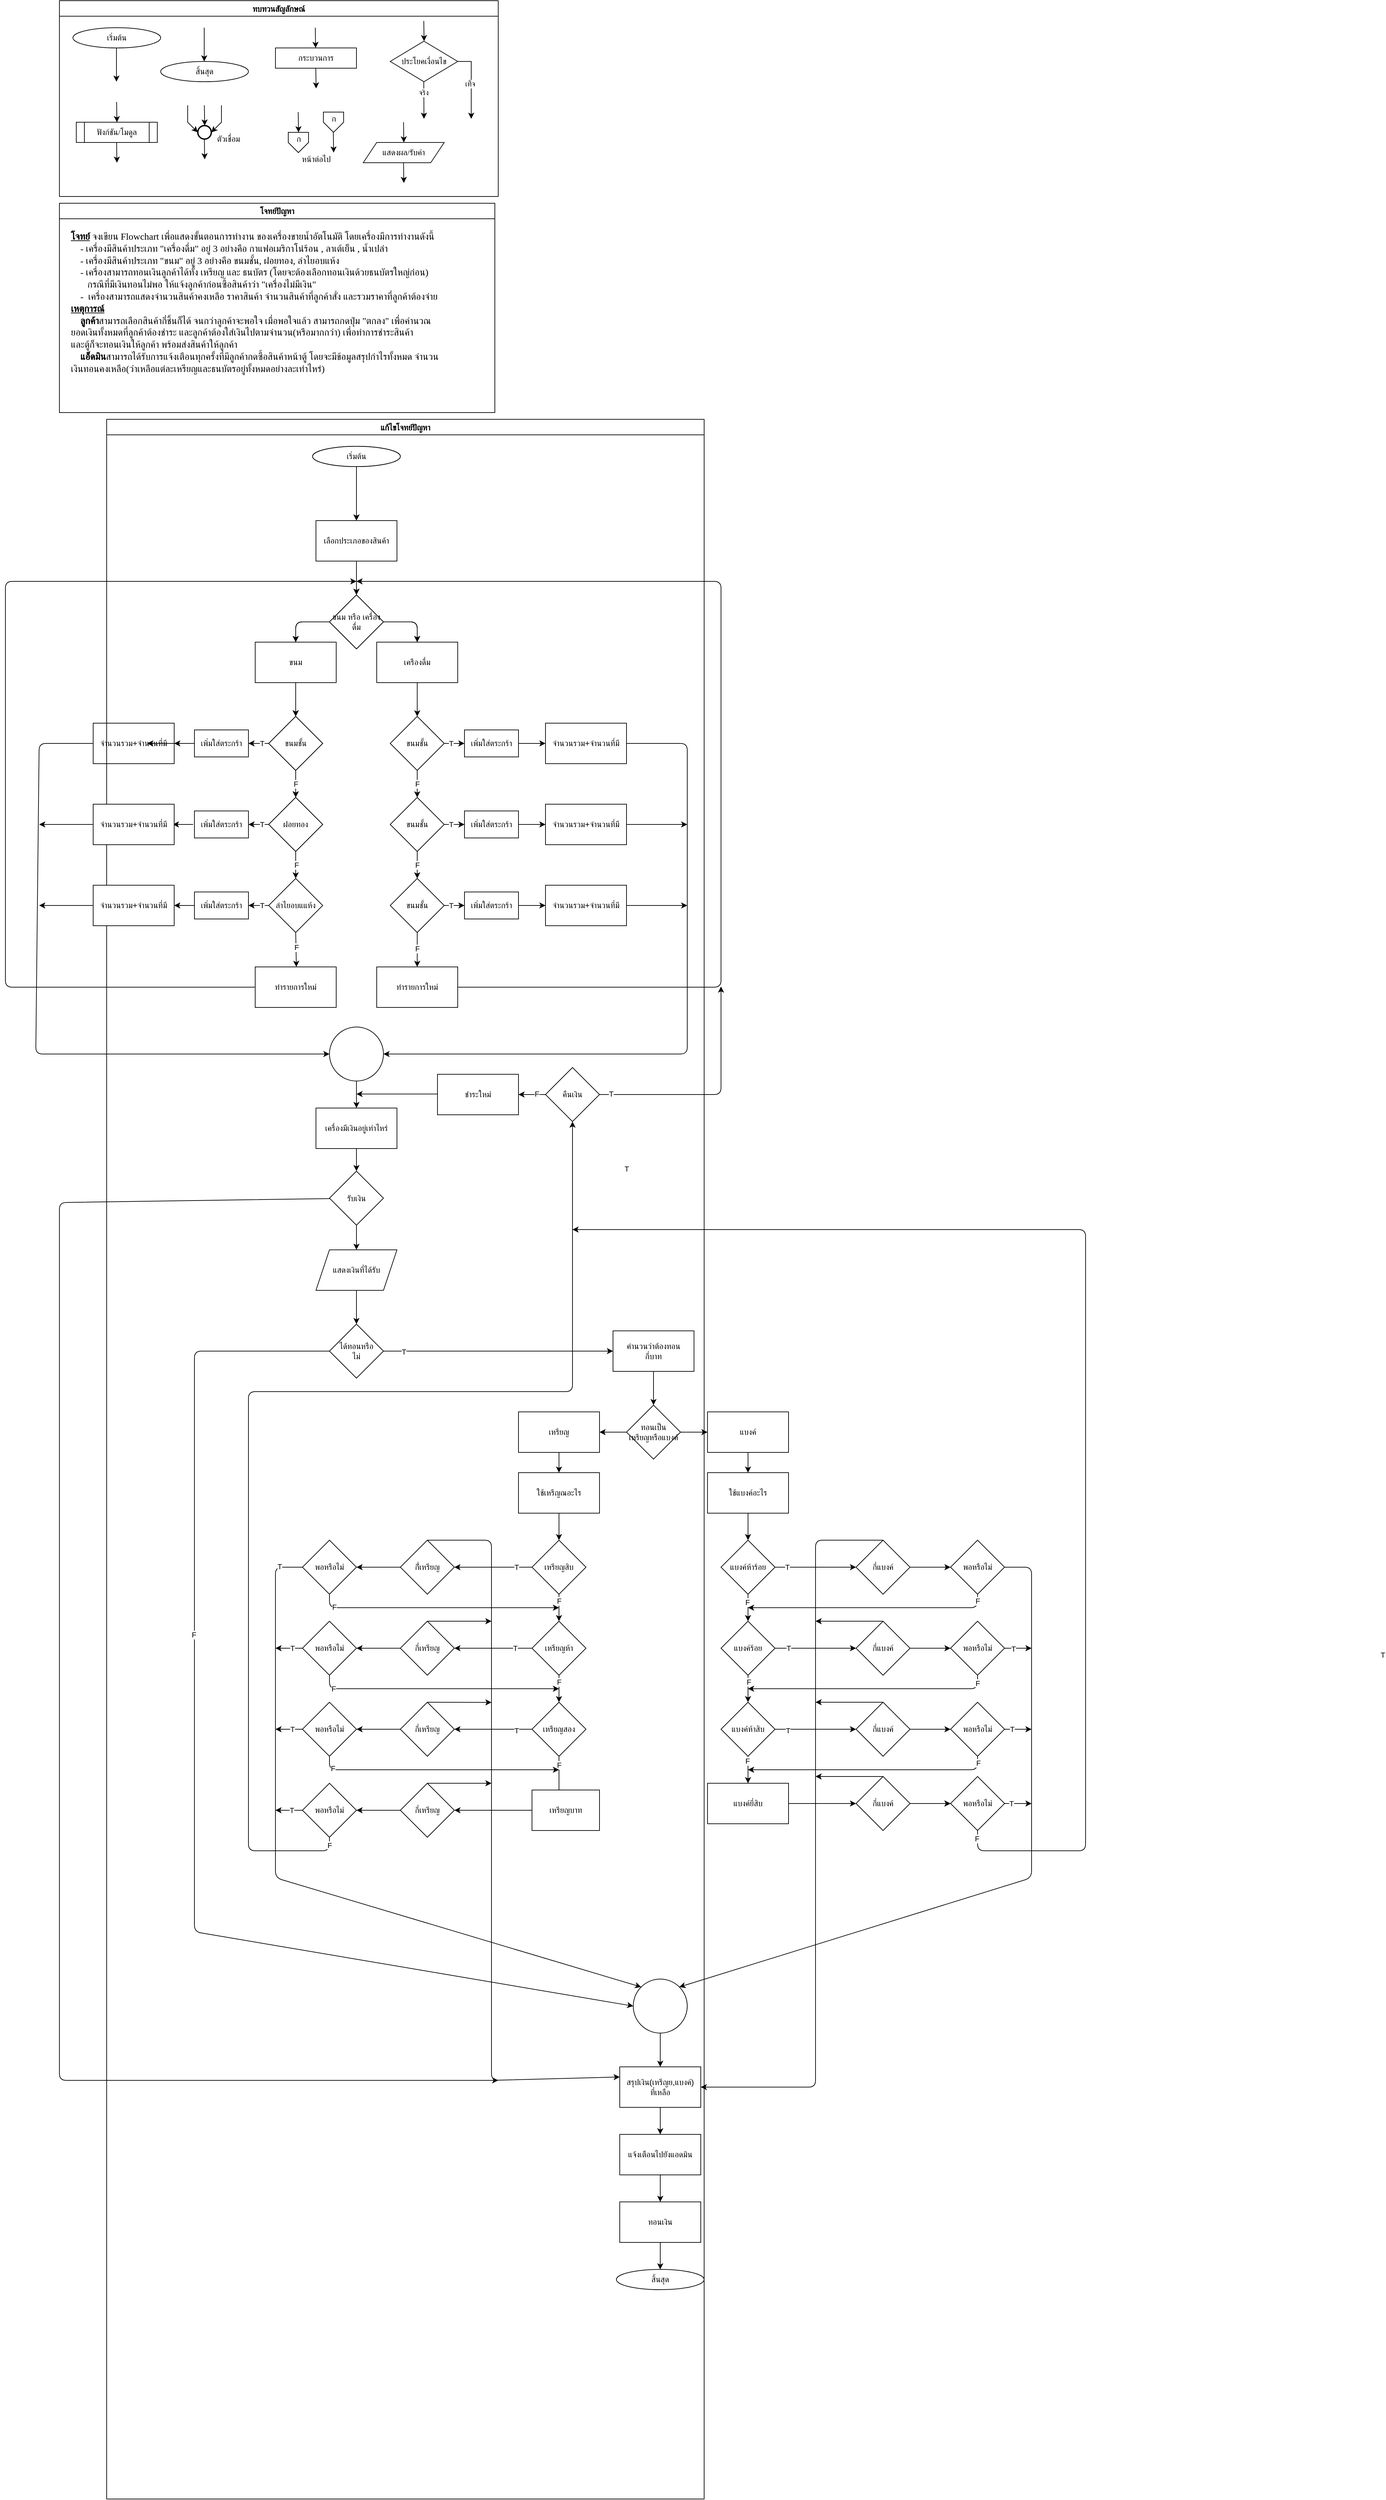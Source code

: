 <mxfile>
    <diagram id="C5RBs43oDa-KdzZeNtuy" name="Page-1">
        <mxGraphModel dx="2097" dy="960" grid="1" gridSize="10" guides="1" tooltips="1" connect="1" arrows="1" fold="1" page="1" pageScale="1" pageWidth="827" pageHeight="1169" math="0" shadow="0">
            <root>
                <mxCell id="WIyWlLk6GJQsqaUBKTNV-0"/>
                <mxCell id="WIyWlLk6GJQsqaUBKTNV-1" parent="WIyWlLk6GJQsqaUBKTNV-0"/>
                <mxCell id="M7CGMbNuYNeq0SnUNNgH-6" value="ทบทวนสัญลักษณ์" style="swimlane;fontFamily=Sarabun;fontSource=https%3A%2F%2Ffonts.googleapis.com%2Fcss%3Ffamily%3DSarabun;" parent="WIyWlLk6GJQsqaUBKTNV-1" vertex="1">
                    <mxGeometry x="-720" y="20" width="650" height="290" as="geometry"/>
                </mxCell>
                <mxCell id="M7CGMbNuYNeq0SnUNNgH-2" value="&lt;font data-font-src=&quot;https://fonts.googleapis.com/css?family=Sarabun&quot; face=&quot;Sarabun&quot;&gt;เริ่มต้น&lt;/font&gt;" style="ellipse;whiteSpace=wrap;html=1;" parent="M7CGMbNuYNeq0SnUNNgH-6" vertex="1">
                    <mxGeometry x="20" y="40" width="130" height="30" as="geometry"/>
                </mxCell>
                <mxCell id="M7CGMbNuYNeq0SnUNNgH-5" value="" style="endArrow=classic;html=1;rounded=0;" parent="M7CGMbNuYNeq0SnUNNgH-6" edge="1">
                    <mxGeometry width="50" height="50" relative="1" as="geometry">
                        <mxPoint x="84.5" y="70" as="sourcePoint"/>
                        <mxPoint x="84.5" y="120" as="targetPoint"/>
                    </mxGeometry>
                </mxCell>
                <mxCell id="M7CGMbNuYNeq0SnUNNgH-3" value="&lt;font face=&quot;Sarabun&quot;&gt;สิ้นสุด&lt;/font&gt;" style="ellipse;whiteSpace=wrap;html=1;" parent="M7CGMbNuYNeq0SnUNNgH-6" vertex="1">
                    <mxGeometry x="150" y="90" width="130" height="30" as="geometry"/>
                </mxCell>
                <mxCell id="M7CGMbNuYNeq0SnUNNgH-4" value="" style="endArrow=classic;html=1;rounded=0;" parent="M7CGMbNuYNeq0SnUNNgH-6" edge="1">
                    <mxGeometry width="50" height="50" relative="1" as="geometry">
                        <mxPoint x="214.5" y="40" as="sourcePoint"/>
                        <mxPoint x="214.5" y="90" as="targetPoint"/>
                    </mxGeometry>
                </mxCell>
                <mxCell id="mvioNwK95yMqdUQ73LqQ-0" value="กระบวนการ" style="rounded=0;whiteSpace=wrap;html=1;fontFamily=Sarabun;fontSource=https%3A%2F%2Ffonts.googleapis.com%2Fcss%3Ffamily%3DSarabun;" parent="M7CGMbNuYNeq0SnUNNgH-6" vertex="1">
                    <mxGeometry x="320" y="70" width="120" height="30" as="geometry"/>
                </mxCell>
                <mxCell id="mvioNwK95yMqdUQ73LqQ-1" value="" style="endArrow=classic;html=1;rounded=0;" parent="M7CGMbNuYNeq0SnUNNgH-6" edge="1">
                    <mxGeometry width="50" height="50" relative="1" as="geometry">
                        <mxPoint x="379" y="40" as="sourcePoint"/>
                        <mxPoint x="379.5" y="70" as="targetPoint"/>
                    </mxGeometry>
                </mxCell>
                <mxCell id="mvioNwK95yMqdUQ73LqQ-2" value="" style="endArrow=classic;html=1;rounded=0;" parent="M7CGMbNuYNeq0SnUNNgH-6" edge="1">
                    <mxGeometry width="50" height="50" relative="1" as="geometry">
                        <mxPoint x="379.75" y="100" as="sourcePoint"/>
                        <mxPoint x="380.25" y="130" as="targetPoint"/>
                    </mxGeometry>
                </mxCell>
                <mxCell id="mvioNwK95yMqdUQ73LqQ-3" value="ประโยคเงื่อนไข" style="rhombus;whiteSpace=wrap;html=1;fontFamily=Sarabun;fontSource=https%3A%2F%2Ffonts.googleapis.com%2Fcss%3Ffamily%3DSarabun;" parent="M7CGMbNuYNeq0SnUNNgH-6" vertex="1">
                    <mxGeometry x="490" y="60" width="100" height="60" as="geometry"/>
                </mxCell>
                <mxCell id="mvioNwK95yMqdUQ73LqQ-4" value="" style="endArrow=classic;html=1;rounded=0;" parent="M7CGMbNuYNeq0SnUNNgH-6" edge="1">
                    <mxGeometry width="50" height="50" relative="1" as="geometry">
                        <mxPoint x="539.71" y="30" as="sourcePoint"/>
                        <mxPoint x="540.21" y="60" as="targetPoint"/>
                    </mxGeometry>
                </mxCell>
                <mxCell id="mvioNwK95yMqdUQ73LqQ-5" value="" style="endArrow=classic;html=1;rounded=0;" parent="M7CGMbNuYNeq0SnUNNgH-6" edge="1">
                    <mxGeometry width="50" height="50" relative="1" as="geometry">
                        <mxPoint x="539.71" y="120" as="sourcePoint"/>
                        <mxPoint x="540" y="175" as="targetPoint"/>
                    </mxGeometry>
                </mxCell>
                <mxCell id="mvioNwK95yMqdUQ73LqQ-7" value="จริง" style="edgeLabel;html=1;align=center;verticalAlign=middle;resizable=0;points=[];fontFamily=Sarabun;fontSource=https%3A%2F%2Ffonts.googleapis.com%2Fcss%3Ffamily%3DSarabun;" parent="mvioNwK95yMqdUQ73LqQ-5" vertex="1" connectable="0">
                    <mxGeometry x="-0.414" y="-1" relative="1" as="geometry">
                        <mxPoint as="offset"/>
                    </mxGeometry>
                </mxCell>
                <mxCell id="mvioNwK95yMqdUQ73LqQ-6" value="" style="endArrow=classic;html=1;rounded=0;exitX=1;exitY=0.5;exitDx=0;exitDy=0;" parent="M7CGMbNuYNeq0SnUNNgH-6" source="mvioNwK95yMqdUQ73LqQ-3" edge="1">
                    <mxGeometry width="50" height="50" relative="1" as="geometry">
                        <mxPoint x="620" y="95" as="sourcePoint"/>
                        <mxPoint x="610" y="175" as="targetPoint"/>
                        <Array as="points">
                            <mxPoint x="610" y="90"/>
                        </Array>
                    </mxGeometry>
                </mxCell>
                <mxCell id="mvioNwK95yMqdUQ73LqQ-8" value="&lt;font data-font-src=&quot;https://fonts.googleapis.com/css?family=Sarabun&quot; face=&quot;Sarabun&quot;&gt;เท็จ&lt;/font&gt;" style="edgeLabel;html=1;align=center;verticalAlign=middle;resizable=0;points=[];" parent="mvioNwK95yMqdUQ73LqQ-6" vertex="1" connectable="0">
                    <mxGeometry x="-0.002" y="-2" relative="1" as="geometry">
                        <mxPoint as="offset"/>
                    </mxGeometry>
                </mxCell>
                <mxCell id="mvioNwK95yMqdUQ73LqQ-9" value="&lt;font data-font-src=&quot;https://fonts.googleapis.com/css?family=Sarabun&quot; face=&quot;Sarabun&quot;&gt;ฟังก์ชัน/โมดูล&lt;/font&gt;" style="shape=process;whiteSpace=wrap;html=1;backgroundOutline=1;" parent="M7CGMbNuYNeq0SnUNNgH-6" vertex="1">
                    <mxGeometry x="25" y="180" width="120" height="30" as="geometry"/>
                </mxCell>
                <mxCell id="mvioNwK95yMqdUQ73LqQ-11" value="" style="endArrow=classic;html=1;rounded=0;" parent="M7CGMbNuYNeq0SnUNNgH-6" edge="1">
                    <mxGeometry width="50" height="50" relative="1" as="geometry">
                        <mxPoint x="84.71" y="150" as="sourcePoint"/>
                        <mxPoint x="85.21" y="180" as="targetPoint"/>
                    </mxGeometry>
                </mxCell>
                <mxCell id="mvioNwK95yMqdUQ73LqQ-12" value="" style="endArrow=classic;html=1;rounded=0;" parent="M7CGMbNuYNeq0SnUNNgH-6" edge="1">
                    <mxGeometry width="50" height="50" relative="1" as="geometry">
                        <mxPoint x="84.71" y="210" as="sourcePoint"/>
                        <mxPoint x="85.21" y="240" as="targetPoint"/>
                    </mxGeometry>
                </mxCell>
                <mxCell id="mvioNwK95yMqdUQ73LqQ-13" value="" style="strokeWidth=2;html=1;shape=mxgraph.flowchart.start_2;whiteSpace=wrap;" parent="M7CGMbNuYNeq0SnUNNgH-6" vertex="1">
                    <mxGeometry x="205" y="185" width="20" height="20" as="geometry"/>
                </mxCell>
                <mxCell id="mvioNwK95yMqdUQ73LqQ-16" value="" style="endArrow=classic;html=1;rounded=0;" parent="M7CGMbNuYNeq0SnUNNgH-6" edge="1">
                    <mxGeometry width="50" height="50" relative="1" as="geometry">
                        <mxPoint x="214.71" y="155" as="sourcePoint"/>
                        <mxPoint x="215.21" y="185" as="targetPoint"/>
                    </mxGeometry>
                </mxCell>
                <mxCell id="mvioNwK95yMqdUQ73LqQ-17" value="" style="endArrow=classic;html=1;rounded=0;entryX=0;entryY=0.5;entryDx=0;entryDy=0;entryPerimeter=0;" parent="M7CGMbNuYNeq0SnUNNgH-6" target="mvioNwK95yMqdUQ73LqQ-13" edge="1">
                    <mxGeometry width="50" height="50" relative="1" as="geometry">
                        <mxPoint x="190.0" y="155" as="sourcePoint"/>
                        <mxPoint x="190.5" y="185" as="targetPoint"/>
                        <Array as="points">
                            <mxPoint x="190" y="180"/>
                        </Array>
                    </mxGeometry>
                </mxCell>
                <mxCell id="mvioNwK95yMqdUQ73LqQ-18" value="" style="endArrow=classic;html=1;rounded=0;entryX=1;entryY=0.5;entryDx=0;entryDy=0;entryPerimeter=0;" parent="M7CGMbNuYNeq0SnUNNgH-6" target="mvioNwK95yMqdUQ73LqQ-13" edge="1">
                    <mxGeometry width="50" height="50" relative="1" as="geometry">
                        <mxPoint x="240.0" y="155" as="sourcePoint"/>
                        <mxPoint x="240.5" y="185" as="targetPoint"/>
                        <Array as="points">
                            <mxPoint x="240" y="180"/>
                        </Array>
                    </mxGeometry>
                </mxCell>
                <mxCell id="mvioNwK95yMqdUQ73LqQ-19" value="" style="endArrow=classic;html=1;rounded=0;" parent="M7CGMbNuYNeq0SnUNNgH-6" edge="1">
                    <mxGeometry width="50" height="50" relative="1" as="geometry">
                        <mxPoint x="214.71" y="205" as="sourcePoint"/>
                        <mxPoint x="215.21" y="235" as="targetPoint"/>
                    </mxGeometry>
                </mxCell>
                <mxCell id="mvioNwK95yMqdUQ73LqQ-20" value="&lt;font data-font-src=&quot;https://fonts.googleapis.com/css?family=Sarabun&quot; face=&quot;Sarabun&quot;&gt;ตัวเชื่อม&lt;/font&gt;" style="text;html=1;align=center;verticalAlign=middle;resizable=0;points=[];autosize=1;strokeColor=none;fillColor=none;" parent="M7CGMbNuYNeq0SnUNNgH-6" vertex="1">
                    <mxGeometry x="220" y="190" width="60" height="30" as="geometry"/>
                </mxCell>
                <mxCell id="mvioNwK95yMqdUQ73LqQ-25" value="" style="endArrow=classic;html=1;rounded=0;" parent="M7CGMbNuYNeq0SnUNNgH-6" edge="1">
                    <mxGeometry width="50" height="50" relative="1" as="geometry">
                        <mxPoint x="353.71" y="165" as="sourcePoint"/>
                        <mxPoint x="354.21" y="195" as="targetPoint"/>
                    </mxGeometry>
                </mxCell>
                <mxCell id="mvioNwK95yMqdUQ73LqQ-21" value="" style="verticalLabelPosition=bottom;verticalAlign=top;html=1;shape=offPageConnector;rounded=0;size=0.5;" parent="M7CGMbNuYNeq0SnUNNgH-6" vertex="1">
                    <mxGeometry x="339" y="195" width="30" height="30" as="geometry"/>
                </mxCell>
                <mxCell id="mvioNwK95yMqdUQ73LqQ-26" value="" style="endArrow=classic;html=1;rounded=0;" parent="M7CGMbNuYNeq0SnUNNgH-6" edge="1">
                    <mxGeometry width="50" height="50" relative="1" as="geometry">
                        <mxPoint x="405.71" y="195" as="sourcePoint"/>
                        <mxPoint x="406.21" y="225" as="targetPoint"/>
                    </mxGeometry>
                </mxCell>
                <mxCell id="mvioNwK95yMqdUQ73LqQ-27" value="" style="verticalLabelPosition=bottom;verticalAlign=top;html=1;shape=offPageConnector;rounded=0;size=0.5;" parent="M7CGMbNuYNeq0SnUNNgH-6" vertex="1">
                    <mxGeometry x="391" y="165" width="30" height="30" as="geometry"/>
                </mxCell>
                <mxCell id="mvioNwK95yMqdUQ73LqQ-28" value="หน้าต่อไป" style="text;html=1;align=center;verticalAlign=middle;resizable=0;points=[];autosize=1;strokeColor=none;fillColor=none;fontFamily=Sarabun;fontSource=https%3A%2F%2Ffonts.googleapis.com%2Fcss%3Ffamily%3DSarabun;" parent="M7CGMbNuYNeq0SnUNNgH-6" vertex="1">
                    <mxGeometry x="345" y="220" width="70" height="30" as="geometry"/>
                </mxCell>
                <mxCell id="mvioNwK95yMqdUQ73LqQ-29" value="ก" style="text;html=1;align=center;verticalAlign=middle;resizable=0;points=[];autosize=1;strokeColor=none;fillColor=none;fontFamily=Sarabun;fontSource=https%3A%2F%2Ffonts.googleapis.com%2Fcss%3Ffamily%3DSarabun;" parent="M7CGMbNuYNeq0SnUNNgH-6" vertex="1">
                    <mxGeometry x="339" y="190" width="30" height="30" as="geometry"/>
                </mxCell>
                <mxCell id="mvioNwK95yMqdUQ73LqQ-30" value="ก" style="text;html=1;align=center;verticalAlign=middle;resizable=0;points=[];autosize=1;strokeColor=none;fillColor=none;fontFamily=Sarabun;fontSource=https%3A%2F%2Ffonts.googleapis.com%2Fcss%3Ffamily%3DSarabun;" parent="M7CGMbNuYNeq0SnUNNgH-6" vertex="1">
                    <mxGeometry x="391" y="160" width="30" height="30" as="geometry"/>
                </mxCell>
                <mxCell id="mvioNwK95yMqdUQ73LqQ-32" value="แสดงผล/รับค่า" style="shape=parallelogram;perimeter=parallelogramPerimeter;whiteSpace=wrap;html=1;fixedSize=1;fontFamily=Sarabun;fontSource=https%3A%2F%2Ffonts.googleapis.com%2Fcss%3Ffamily%3DSarabun;" parent="M7CGMbNuYNeq0SnUNNgH-6" vertex="1">
                    <mxGeometry x="450" y="210" width="120" height="30" as="geometry"/>
                </mxCell>
                <mxCell id="mvioNwK95yMqdUQ73LqQ-33" value="" style="endArrow=classic;html=1;rounded=0;" parent="M7CGMbNuYNeq0SnUNNgH-6" edge="1">
                    <mxGeometry width="50" height="50" relative="1" as="geometry">
                        <mxPoint x="509.71" y="180" as="sourcePoint"/>
                        <mxPoint x="510.21" y="210" as="targetPoint"/>
                    </mxGeometry>
                </mxCell>
                <mxCell id="mvioNwK95yMqdUQ73LqQ-34" value="" style="endArrow=classic;html=1;rounded=0;" parent="M7CGMbNuYNeq0SnUNNgH-6" edge="1">
                    <mxGeometry width="50" height="50" relative="1" as="geometry">
                        <mxPoint x="509.71" y="240" as="sourcePoint"/>
                        <mxPoint x="510.21" y="270" as="targetPoint"/>
                    </mxGeometry>
                </mxCell>
                <mxCell id="mvioNwK95yMqdUQ73LqQ-36" value="แก้ไขโจทย์ปัญหา" style="swimlane;fontFamily=Sarabun;fontSource=https%3A%2F%2Ffonts.googleapis.com%2Fcss%3Ffamily%3DSarabun;" parent="WIyWlLk6GJQsqaUBKTNV-1" vertex="1">
                    <mxGeometry x="-650" y="640" width="885" height="3080" as="geometry"/>
                </mxCell>
                <mxCell id="4" value="" style="edgeStyle=none;html=1;" parent="mvioNwK95yMqdUQ73LqQ-36" source="mvioNwK95yMqdUQ73LqQ-35" target="3" edge="1">
                    <mxGeometry relative="1" as="geometry"/>
                </mxCell>
                <mxCell id="mvioNwK95yMqdUQ73LqQ-35" value="&lt;font data-font-src=&quot;https://fonts.googleapis.com/css?family=Sarabun&quot; face=&quot;Sarabun&quot;&gt;เริ่มต้น&lt;/font&gt;" style="ellipse;whiteSpace=wrap;html=1;" parent="mvioNwK95yMqdUQ73LqQ-36" vertex="1">
                    <mxGeometry x="305" y="40" width="130" height="30" as="geometry"/>
                </mxCell>
                <mxCell id="6" value="" style="edgeStyle=none;html=1;" parent="mvioNwK95yMqdUQ73LqQ-36" source="3" target="5" edge="1">
                    <mxGeometry relative="1" as="geometry"/>
                </mxCell>
                <mxCell id="3" value="เลือกประเภอของสินค้า" style="whiteSpace=wrap;html=1;" parent="mvioNwK95yMqdUQ73LqQ-36" vertex="1">
                    <mxGeometry x="310" y="150" width="120" height="60" as="geometry"/>
                </mxCell>
                <mxCell id="10" value="" style="edgeStyle=none;html=1;entryX=0.5;entryY=0;entryDx=0;entryDy=0;" parent="mvioNwK95yMqdUQ73LqQ-36" source="5" target="104" edge="1">
                    <mxGeometry relative="1" as="geometry">
                        <mxPoint x="440" y="330" as="targetPoint"/>
                        <Array as="points">
                            <mxPoint x="460" y="300"/>
                        </Array>
                    </mxGeometry>
                </mxCell>
                <mxCell id="5" value="ขนม หรือ เครื่องดื่ม" style="rhombus;whiteSpace=wrap;html=1;" parent="mvioNwK95yMqdUQ73LqQ-36" vertex="1">
                    <mxGeometry x="330" y="260" width="80" height="80" as="geometry"/>
                </mxCell>
                <mxCell id="12" value="" style="edgeStyle=none;html=1;exitX=0;exitY=0.5;exitDx=0;exitDy=0;entryX=0.5;entryY=0;entryDx=0;entryDy=0;" parent="mvioNwK95yMqdUQ73LqQ-36" source="5" target="103" edge="1">
                    <mxGeometry relative="1" as="geometry">
                        <mxPoint x="260" y="360" as="sourcePoint"/>
                        <mxPoint x="300" y="330" as="targetPoint"/>
                        <Array as="points">
                            <mxPoint x="280" y="300"/>
                        </Array>
                    </mxGeometry>
                </mxCell>
                <mxCell id="108" value="F" style="edgeStyle=none;html=1;entryX=0.5;entryY=0;entryDx=0;entryDy=0;" parent="mvioNwK95yMqdUQ73LqQ-36" source="100" target="101" edge="1">
                    <mxGeometry relative="1" as="geometry"/>
                </mxCell>
                <mxCell id="100" value="ขนมชั้น" style="rhombus;whiteSpace=wrap;html=1;" parent="mvioNwK95yMqdUQ73LqQ-36" vertex="1">
                    <mxGeometry x="240" y="440" width="80" height="80" as="geometry"/>
                </mxCell>
                <mxCell id="101" value="ฝอยทอง" style="rhombus;whiteSpace=wrap;html=1;" parent="mvioNwK95yMqdUQ73LqQ-36" vertex="1">
                    <mxGeometry x="240" y="560" width="80" height="80" as="geometry"/>
                </mxCell>
                <mxCell id="107" style="edgeStyle=none;html=1;entryX=0.5;entryY=0;entryDx=0;entryDy=0;" parent="mvioNwK95yMqdUQ73LqQ-36" source="103" target="100" edge="1">
                    <mxGeometry relative="1" as="geometry"/>
                </mxCell>
                <mxCell id="103" value="ขนม" style="rounded=0;whiteSpace=wrap;html=1;" parent="mvioNwK95yMqdUQ73LqQ-36" vertex="1">
                    <mxGeometry x="220" y="330" width="120" height="60" as="geometry"/>
                </mxCell>
                <mxCell id="104" value="เครืองดื่ม" style="rounded=0;whiteSpace=wrap;html=1;" parent="mvioNwK95yMqdUQ73LqQ-36" vertex="1">
                    <mxGeometry x="400" y="330" width="120" height="60" as="geometry"/>
                </mxCell>
                <mxCell id="114" value="เพิ่มใส่ตระกร้า" style="rounded=0;whiteSpace=wrap;html=1;" parent="mvioNwK95yMqdUQ73LqQ-36" vertex="1">
                    <mxGeometry x="130" y="460" width="80" height="40" as="geometry"/>
                </mxCell>
                <mxCell id="116" value="จำนวนรวม+จำนวนที่มี" style="rounded=0;whiteSpace=wrap;html=1;" parent="mvioNwK95yMqdUQ73LqQ-36" vertex="1">
                    <mxGeometry x="-20" y="450" width="120" height="60" as="geometry"/>
                </mxCell>
                <mxCell id="117" value="เพิ่มใส่ตระกร้า" style="rounded=0;whiteSpace=wrap;html=1;" parent="mvioNwK95yMqdUQ73LqQ-36" vertex="1">
                    <mxGeometry x="130" y="580" width="80" height="40" as="geometry"/>
                </mxCell>
                <mxCell id="119" value="แก้ไขโจทย์ปัญหา" style="swimlane;fontFamily=Sarabun;fontSource=https%3A%2F%2Ffonts.googleapis.com%2Fcss%3Ffamily%3DSarabun;" parent="mvioNwK95yMqdUQ73LqQ-36" vertex="1">
                    <mxGeometry width="885" height="3080" as="geometry"/>
                </mxCell>
                <mxCell id="120" value="" style="edgeStyle=none;html=1;" parent="119" source="121" target="124" edge="1">
                    <mxGeometry relative="1" as="geometry"/>
                </mxCell>
                <mxCell id="121" value="&lt;font data-font-src=&quot;https://fonts.googleapis.com/css?family=Sarabun&quot; face=&quot;Sarabun&quot;&gt;เริ่มต้น&lt;/font&gt;" style="ellipse;whiteSpace=wrap;html=1;" parent="119" vertex="1">
                    <mxGeometry x="305" y="40" width="130" height="30" as="geometry"/>
                </mxCell>
                <mxCell id="123" value="" style="edgeStyle=none;html=1;" parent="119" source="124" target="126" edge="1">
                    <mxGeometry relative="1" as="geometry"/>
                </mxCell>
                <mxCell id="124" value="เลือกประเภอของสินค้า" style="whiteSpace=wrap;html=1;" parent="119" vertex="1">
                    <mxGeometry x="310" y="150" width="120" height="60" as="geometry"/>
                </mxCell>
                <mxCell id="125" value="" style="edgeStyle=none;html=1;entryX=0.5;entryY=0;entryDx=0;entryDy=0;" parent="119" source="126" target="135" edge="1">
                    <mxGeometry relative="1" as="geometry">
                        <mxPoint x="440" y="330" as="targetPoint"/>
                        <Array as="points">
                            <mxPoint x="460" y="300"/>
                        </Array>
                    </mxGeometry>
                </mxCell>
                <mxCell id="126" value="ขนม หรือ เครื่องดื่ม" style="rhombus;whiteSpace=wrap;html=1;" parent="119" vertex="1">
                    <mxGeometry x="330" y="260" width="80" height="80" as="geometry"/>
                </mxCell>
                <mxCell id="127" value="" style="edgeStyle=none;html=1;exitX=0;exitY=0.5;exitDx=0;exitDy=0;entryX=0.5;entryY=0;entryDx=0;entryDy=0;" parent="119" source="126" target="134" edge="1">
                    <mxGeometry relative="1" as="geometry">
                        <mxPoint x="260" y="360" as="sourcePoint"/>
                        <mxPoint x="300" y="330" as="targetPoint"/>
                        <Array as="points">
                            <mxPoint x="280" y="300"/>
                        </Array>
                    </mxGeometry>
                </mxCell>
                <mxCell id="128" value="F" style="edgeStyle=none;html=1;entryX=0.5;entryY=0;entryDx=0;entryDy=0;" parent="119" source="129" target="131" edge="1">
                    <mxGeometry relative="1" as="geometry"/>
                </mxCell>
                <mxCell id="129" value="ขนมชั้น" style="rhombus;whiteSpace=wrap;html=1;" parent="119" vertex="1">
                    <mxGeometry x="240" y="440" width="80" height="80" as="geometry"/>
                </mxCell>
                <mxCell id="310" style="edgeStyle=none;html=1;entryX=0.5;entryY=0;entryDx=0;entryDy=0;" parent="119" source="131" target="102" edge="1">
                    <mxGeometry relative="1" as="geometry"/>
                </mxCell>
                <mxCell id="311" value="F" style="edgeLabel;html=1;align=center;verticalAlign=middle;resizable=0;points=[];" parent="310" vertex="1" connectable="0">
                    <mxGeometry x="-0.355" y="1" relative="1" as="geometry">
                        <mxPoint y="7" as="offset"/>
                    </mxGeometry>
                </mxCell>
                <mxCell id="131" value="ฝอยทอง" style="rhombus;whiteSpace=wrap;html=1;" parent="119" vertex="1">
                    <mxGeometry x="240" y="560" width="80" height="80" as="geometry"/>
                </mxCell>
                <mxCell id="133" style="edgeStyle=none;html=1;entryX=0.5;entryY=0;entryDx=0;entryDy=0;" parent="119" source="134" target="129" edge="1">
                    <mxGeometry relative="1" as="geometry"/>
                </mxCell>
                <mxCell id="134" value="ขนม" style="rounded=0;whiteSpace=wrap;html=1;" parent="119" vertex="1">
                    <mxGeometry x="220" y="330" width="120" height="60" as="geometry"/>
                </mxCell>
                <mxCell id="312" style="edgeStyle=none;html=1;entryX=0.5;entryY=0;entryDx=0;entryDy=0;" parent="119" source="135" target="168" edge="1">
                    <mxGeometry relative="1" as="geometry"/>
                </mxCell>
                <mxCell id="135" value="เครืองดื่ม" style="rounded=0;whiteSpace=wrap;html=1;" parent="119" vertex="1">
                    <mxGeometry x="400" y="330" width="120" height="60" as="geometry"/>
                </mxCell>
                <mxCell id="136" value="เพิ่มใส่ตระกร้า" style="rounded=0;whiteSpace=wrap;html=1;" parent="119" vertex="1">
                    <mxGeometry x="130" y="460" width="80" height="40" as="geometry"/>
                </mxCell>
                <mxCell id="138" value="เพิ่มใส่ตระกร้า" style="rounded=0;whiteSpace=wrap;html=1;" parent="119" vertex="1">
                    <mxGeometry x="130" y="580" width="80" height="40" as="geometry"/>
                </mxCell>
                <mxCell id="163" style="edgeStyle=none;html=1;" parent="119" edge="1">
                    <mxGeometry relative="1" as="geometry">
                        <mxPoint x="98" y="600" as="targetPoint"/>
                        <mxPoint x="128" y="600" as="sourcePoint"/>
                    </mxGeometry>
                </mxCell>
                <mxCell id="164" value="จำนวนรวม+จำนวนที่มี" style="rounded=0;whiteSpace=wrap;html=1;" parent="119" vertex="1">
                    <mxGeometry x="-20" y="570" width="120" height="60" as="geometry"/>
                </mxCell>
                <mxCell id="165" style="edgeStyle=none;html=1;entryX=1;entryY=0.5;entryDx=0;entryDy=0;" parent="119" target="166" edge="1">
                    <mxGeometry relative="1" as="geometry">
                        <mxPoint x="100" y="730" as="targetPoint"/>
                        <mxPoint x="130" y="720" as="sourcePoint"/>
                    </mxGeometry>
                </mxCell>
                <mxCell id="166" value="จำนวนรวม+จำนวนที่มี" style="rounded=0;whiteSpace=wrap;html=1;" parent="119" vertex="1">
                    <mxGeometry x="-20" y="690" width="120" height="60" as="geometry"/>
                </mxCell>
                <mxCell id="201" value="F" style="edgeStyle=none;html=1;entryX=0.5;entryY=0;entryDx=0;entryDy=0;" parent="119" source="168" target="170" edge="1">
                    <mxGeometry relative="1" as="geometry"/>
                </mxCell>
                <mxCell id="209" value="T" style="edgeStyle=none;html=1;entryX=0;entryY=0.5;entryDx=0;entryDy=0;" parent="119" source="168" target="203" edge="1">
                    <mxGeometry x="-0.333" relative="1" as="geometry">
                        <mxPoint as="offset"/>
                    </mxGeometry>
                </mxCell>
                <mxCell id="168" value="ขนมชั้น" style="rhombus;whiteSpace=wrap;html=1;" parent="119" vertex="1">
                    <mxGeometry x="420" y="440" width="80" height="80" as="geometry"/>
                </mxCell>
                <mxCell id="202" value="F" style="edgeStyle=none;html=1;entryX=0.5;entryY=0;entryDx=0;entryDy=0;" parent="119" source="170" target="171" edge="1">
                    <mxGeometry relative="1" as="geometry"/>
                </mxCell>
                <mxCell id="211" value="T" style="edgeStyle=none;html=1;" parent="119" source="170" target="204" edge="1">
                    <mxGeometry x="-0.333" relative="1" as="geometry">
                        <mxPoint as="offset"/>
                    </mxGeometry>
                </mxCell>
                <mxCell id="170" value="ขนมชั้น" style="rhombus;whiteSpace=wrap;html=1;" parent="119" vertex="1">
                    <mxGeometry x="420" y="560" width="80" height="80" as="geometry"/>
                </mxCell>
                <mxCell id="213" value="T" style="edgeStyle=none;html=1;" parent="119" source="171" target="205" edge="1">
                    <mxGeometry x="-0.333" relative="1" as="geometry">
                        <mxPoint as="offset"/>
                    </mxGeometry>
                </mxCell>
                <mxCell id="225" style="edgeStyle=none;html=1;entryX=0.5;entryY=0;entryDx=0;entryDy=0;" parent="119" source="171" target="224" edge="1">
                    <mxGeometry relative="1" as="geometry"/>
                </mxCell>
                <mxCell id="307" value="F" style="edgeLabel;html=1;align=center;verticalAlign=middle;resizable=0;points=[];" parent="225" vertex="1" connectable="0">
                    <mxGeometry x="-0.16" relative="1" as="geometry">
                        <mxPoint y="2" as="offset"/>
                    </mxGeometry>
                </mxCell>
                <mxCell id="171" value="ขนมชั้น" style="rhombus;whiteSpace=wrap;html=1;" parent="119" vertex="1">
                    <mxGeometry x="420" y="680" width="80" height="80" as="geometry"/>
                </mxCell>
                <mxCell id="210" style="edgeStyle=none;html=1;entryX=0;entryY=0.5;entryDx=0;entryDy=0;" parent="119" source="203" target="137" edge="1">
                    <mxGeometry relative="1" as="geometry"/>
                </mxCell>
                <mxCell id="203" value="เพิ่มใส่ตระกร้า" style="rounded=0;whiteSpace=wrap;html=1;" parent="119" vertex="1">
                    <mxGeometry x="530" y="460" width="80" height="40" as="geometry"/>
                </mxCell>
                <mxCell id="212" style="edgeStyle=none;html=1;" parent="119" source="204" target="207" edge="1">
                    <mxGeometry relative="1" as="geometry"/>
                </mxCell>
                <mxCell id="204" value="เพิ่มใส่ตระกร้า" style="rounded=0;whiteSpace=wrap;html=1;" parent="119" vertex="1">
                    <mxGeometry x="530" y="580" width="80" height="40" as="geometry"/>
                </mxCell>
                <mxCell id="214" style="edgeStyle=none;html=1;entryX=0;entryY=0.5;entryDx=0;entryDy=0;" parent="119" source="205" target="206" edge="1">
                    <mxGeometry relative="1" as="geometry"/>
                </mxCell>
                <mxCell id="205" value="เพิ่มใส่ตระกร้า" style="rounded=0;whiteSpace=wrap;html=1;" parent="119" vertex="1">
                    <mxGeometry x="530" y="700" width="80" height="40" as="geometry"/>
                </mxCell>
                <mxCell id="137" value="จำนวนรวม+จำนวนที่มี" style="rounded=0;whiteSpace=wrap;html=1;" parent="119" vertex="1">
                    <mxGeometry x="650" y="450" width="120" height="60" as="geometry"/>
                </mxCell>
                <mxCell id="206" value="จำนวนรวม+จำนวนที่มี" style="rounded=0;whiteSpace=wrap;html=1;" parent="119" vertex="1">
                    <mxGeometry x="650" y="690" width="120" height="60" as="geometry"/>
                </mxCell>
                <mxCell id="207" value="จำนวนรวม+จำนวนที่มี" style="rounded=0;whiteSpace=wrap;html=1;" parent="119" vertex="1">
                    <mxGeometry x="650" y="570" width="120" height="60" as="geometry"/>
                </mxCell>
                <mxCell id="222" value="ทำรายการใหม่" style="rounded=0;whiteSpace=wrap;html=1;" parent="119" vertex="1">
                    <mxGeometry x="220" y="811" width="120" height="60" as="geometry"/>
                </mxCell>
                <mxCell id="221" style="edgeStyle=none;html=1;exitX=0.5;exitY=1;exitDx=0;exitDy=0;" parent="119" source="102" edge="1">
                    <mxGeometry relative="1" as="geometry">
                        <mxPoint x="281" y="811" as="targetPoint"/>
                        <mxPoint x="281" y="770" as="sourcePoint"/>
                    </mxGeometry>
                </mxCell>
                <mxCell id="306" value="F" style="edgeLabel;html=1;align=center;verticalAlign=middle;resizable=0;points=[];" parent="221" vertex="1" connectable="0">
                    <mxGeometry x="-0.303" relative="1" as="geometry">
                        <mxPoint y="4" as="offset"/>
                    </mxGeometry>
                </mxCell>
                <mxCell id="224" value="ทำรายการใหม่" style="rounded=0;whiteSpace=wrap;html=1;" parent="119" vertex="1">
                    <mxGeometry x="400" y="811" width="120" height="60" as="geometry"/>
                </mxCell>
                <mxCell id="245" style="edgeStyle=none;html=1;entryX=0.5;entryY=0;entryDx=0;entryDy=0;" parent="119" source="239" edge="1">
                    <mxGeometry relative="1" as="geometry">
                        <mxPoint x="370" y="1020" as="targetPoint"/>
                    </mxGeometry>
                </mxCell>
                <mxCell id="239" value="" style="ellipse;whiteSpace=wrap;html=1;aspect=fixed;" parent="119" vertex="1">
                    <mxGeometry x="330" y="900" width="80" height="80" as="geometry"/>
                </mxCell>
                <mxCell id="299" style="edgeStyle=none;html=1;exitX=0;exitY=0.5;exitDx=0;exitDy=0;entryX=0;entryY=0.5;entryDx=0;entryDy=0;" parent="119" source="331" edge="1" target="542">
                    <mxGeometry relative="1" as="geometry">
                        <mxPoint x="368.5" y="1300" as="sourcePoint"/>
                        <mxPoint x="770" y="2330" as="targetPoint"/>
                        <Array as="points">
                            <mxPoint x="130" y="1380"/>
                            <mxPoint x="130" y="2240"/>
                        </Array>
                    </mxGeometry>
                </mxCell>
                <mxCell id="334" value="F" style="edgeLabel;html=1;align=center;verticalAlign=middle;resizable=0;points=[];" parent="299" vertex="1" connectable="0">
                    <mxGeometry x="-0.279" relative="1" as="geometry">
                        <mxPoint x="-1" as="offset"/>
                    </mxGeometry>
                </mxCell>
                <mxCell id="102" value="ลำไยอบแแห้ง" style="rhombus;whiteSpace=wrap;html=1;" parent="119" vertex="1">
                    <mxGeometry x="240" y="680" width="80" height="80" as="geometry"/>
                </mxCell>
                <mxCell id="139" value="เพิ่มใส่ตระกร้า" style="rounded=0;whiteSpace=wrap;html=1;" parent="119" vertex="1">
                    <mxGeometry x="130" y="700" width="80" height="40" as="geometry"/>
                </mxCell>
                <mxCell id="112" value="T" style="edgeStyle=none;html=1;entryX=1;entryY=0.5;entryDx=0;entryDy=0;" parent="119" edge="1">
                    <mxGeometry x="-0.333" relative="1" as="geometry">
                        <mxPoint x="210" y="720" as="targetPoint"/>
                        <mxPoint x="240" y="720" as="sourcePoint"/>
                        <Array as="points"/>
                        <mxPoint as="offset"/>
                    </mxGeometry>
                </mxCell>
                <mxCell id="327" style="edgeStyle=none;html=1;entryX=0.5;entryY=0;entryDx=0;entryDy=0;" parent="119" edge="1" target="583">
                    <mxGeometry relative="1" as="geometry">
                        <mxPoint x="370" y="1080" as="sourcePoint"/>
                        <mxPoint x="370" y="1120" as="targetPoint"/>
                    </mxGeometry>
                </mxCell>
                <mxCell id="331" value="ได้ทอนหรือ&lt;br&gt;ไม่" style="rhombus;whiteSpace=wrap;html=1;" parent="119" vertex="1">
                    <mxGeometry x="330" y="1340" width="80" height="80" as="geometry"/>
                </mxCell>
                <mxCell id="352" value="เครื่องมีเงินอยู่เท่าไหร่" style="rounded=0;whiteSpace=wrap;html=1;" parent="119" vertex="1">
                    <mxGeometry x="310" y="1020" width="120" height="60" as="geometry"/>
                </mxCell>
                <mxCell id="397" style="edgeStyle=none;html=1;entryX=0.5;entryY=0;entryDx=0;entryDy=0;" parent="119" target="354" edge="1">
                    <mxGeometry relative="1" as="geometry">
                        <mxPoint x="370" y="1180" as="sourcePoint"/>
                    </mxGeometry>
                </mxCell>
                <mxCell id="396" style="edgeStyle=none;html=1;entryX=0.5;entryY=0;entryDx=0;entryDy=0;" parent="119" source="354" target="331" edge="1">
                    <mxGeometry relative="1" as="geometry"/>
                </mxCell>
                <mxCell id="354" value="แสดงเงินที่ได้รับ" style="shape=parallelogram;perimeter=parallelogramPerimeter;whiteSpace=wrap;html=1;fixedSize=1;" parent="119" vertex="1">
                    <mxGeometry x="310" y="1230" width="120" height="60" as="geometry"/>
                </mxCell>
                <mxCell id="400" style="edgeStyle=none;html=1;entryX=1;entryY=0.5;entryDx=0;entryDy=0;" parent="119" source="357" target="385" edge="1">
                    <mxGeometry relative="1" as="geometry"/>
                </mxCell>
                <mxCell id="357" value="ทอนเป็น&lt;br&gt;เหรียญหรือแบงค์" style="rhombus;whiteSpace=wrap;html=1;" parent="119" vertex="1">
                    <mxGeometry x="770" y="1460" width="80" height="80" as="geometry"/>
                </mxCell>
                <mxCell id="425" style="edgeStyle=none;html=1;entryX=0.5;entryY=0;entryDx=0;entryDy=0;" parent="119" source="358" target="435" edge="1">
                    <mxGeometry relative="1" as="geometry">
                        <mxPoint x="230" y="1660" as="targetPoint"/>
                    </mxGeometry>
                </mxCell>
                <mxCell id="358" value="ใช้เหรีญณอะไร" style="rounded=0;whiteSpace=wrap;html=1;" parent="119" vertex="1">
                    <mxGeometry x="610" y="1560" width="120" height="60" as="geometry"/>
                </mxCell>
                <mxCell id="424" style="edgeStyle=none;html=1;entryX=0.5;entryY=0;entryDx=0;entryDy=0;" parent="119" source="385" target="358" edge="1">
                    <mxGeometry relative="1" as="geometry"/>
                </mxCell>
                <mxCell id="385" value="เหรียญ" style="rounded=0;whiteSpace=wrap;html=1;" parent="119" vertex="1">
                    <mxGeometry x="610" y="1470" width="120" height="60" as="geometry"/>
                </mxCell>
                <mxCell id="435" value="เหรียญสิบ" style="rhombus;whiteSpace=wrap;html=1;" parent="119" vertex="1">
                    <mxGeometry x="630" y="1660" width="80" height="80" as="geometry"/>
                </mxCell>
                <mxCell id="439" value="เหรียญห้า" style="rhombus;whiteSpace=wrap;html=1;" parent="119" vertex="1">
                    <mxGeometry x="630" y="1780" width="80" height="80" as="geometry"/>
                </mxCell>
                <mxCell id="460" style="edgeStyle=none;html=1;entryX=1;entryY=0.5;entryDx=0;entryDy=0;exitX=0;exitY=0.5;exitDx=0;exitDy=0;" parent="119" source="550" target="452" edge="1">
                    <mxGeometry relative="1" as="geometry">
                        <mxPoint x="430" y="1820" as="sourcePoint"/>
                    </mxGeometry>
                </mxCell>
                <mxCell id="443" value="เหรียญสอง" style="rhombus;whiteSpace=wrap;html=1;" parent="119" vertex="1">
                    <mxGeometry x="630" y="1900" width="80" height="80" as="geometry"/>
                </mxCell>
                <mxCell id="459" style="edgeStyle=none;html=1;entryX=1;entryY=0.5;entryDx=0;entryDy=0;exitX=0;exitY=0.5;exitDx=0;exitDy=0;" parent="119" source="551" target="453" edge="1">
                    <mxGeometry relative="1" as="geometry">
                        <mxPoint x="410" y="1940" as="sourcePoint"/>
                    </mxGeometry>
                </mxCell>
                <mxCell id="458" style="edgeStyle=none;html=1;entryX=1;entryY=0.5;entryDx=0;entryDy=0;exitX=0;exitY=0.5;exitDx=0;exitDy=0;" parent="119" source="552" edge="1">
                    <mxGeometry relative="1" as="geometry">
                        <mxPoint x="370" y="2060" as="targetPoint"/>
                        <mxPoint x="410" y="2060" as="sourcePoint"/>
                    </mxGeometry>
                </mxCell>
                <mxCell id="436" style="edgeStyle=none;html=1;entryX=1;entryY=0.5;entryDx=0;entryDy=0;" parent="119" source="435" target="547" edge="1">
                    <mxGeometry relative="1" as="geometry">
                        <mxPoint x="530" y="1700" as="targetPoint"/>
                    </mxGeometry>
                </mxCell>
                <mxCell id="473" value="T" style="edgeLabel;html=1;align=center;verticalAlign=middle;resizable=0;points=[];" parent="436" vertex="1" connectable="0">
                    <mxGeometry x="-0.613" relative="1" as="geometry">
                        <mxPoint x="-1" as="offset"/>
                    </mxGeometry>
                </mxCell>
                <mxCell id="438" style="edgeStyle=none;html=1;entryX=0.5;entryY=0;entryDx=0;entryDy=0;" parent="119" source="435" target="439" edge="1">
                    <mxGeometry relative="1" as="geometry">
                        <mxPoint x="230" y="1780" as="targetPoint"/>
                    </mxGeometry>
                </mxCell>
                <mxCell id="465" value="F" style="edgeLabel;html=1;align=center;verticalAlign=middle;resizable=0;points=[];" parent="438" vertex="1" connectable="0">
                    <mxGeometry x="-0.5" relative="1" as="geometry">
                        <mxPoint as="offset"/>
                    </mxGeometry>
                </mxCell>
                <mxCell id="442" style="edgeStyle=none;html=1;entryX=0.5;entryY=0;entryDx=0;entryDy=0;" parent="119" source="439" target="443" edge="1">
                    <mxGeometry relative="1" as="geometry">
                        <mxPoint x="230" y="1900" as="targetPoint"/>
                    </mxGeometry>
                </mxCell>
                <mxCell id="466" value="F" style="edgeLabel;html=1;align=center;verticalAlign=middle;resizable=0;points=[];" parent="442" vertex="1" connectable="0">
                    <mxGeometry x="-0.533" relative="1" as="geometry">
                        <mxPoint as="offset"/>
                    </mxGeometry>
                </mxCell>
                <mxCell id="444" style="edgeStyle=none;html=1;entryX=0.4;entryY=0.167;entryDx=0;entryDy=0;entryPerimeter=0;" parent="119" source="443" target="481" edge="1">
                    <mxGeometry relative="1" as="geometry">
                        <mxPoint x="670" y="2020" as="targetPoint"/>
                    </mxGeometry>
                </mxCell>
                <mxCell id="467" value="F" style="edgeLabel;html=1;align=center;verticalAlign=middle;resizable=0;points=[];" parent="444" vertex="1" connectable="0">
                    <mxGeometry x="-0.467" y="-1" relative="1" as="geometry">
                        <mxPoint x="1" y="-3" as="offset"/>
                    </mxGeometry>
                </mxCell>
                <mxCell id="445" style="edgeStyle=none;html=1;entryX=1;entryY=0.5;entryDx=0;entryDy=0;" parent="119" source="443" target="551" edge="1">
                    <mxGeometry relative="1" as="geometry">
                        <mxPoint x="530" y="1940" as="targetPoint"/>
                    </mxGeometry>
                </mxCell>
                <mxCell id="470" value="T" style="edgeLabel;html=1;align=center;verticalAlign=middle;resizable=0;points=[];" parent="445" vertex="1" connectable="0">
                    <mxGeometry x="-0.6" y="2" relative="1" as="geometry">
                        <mxPoint as="offset"/>
                    </mxGeometry>
                </mxCell>
                <mxCell id="451" value="พอหรือไม่" style="rhombus;whiteSpace=wrap;html=1;" parent="119" vertex="1">
                    <mxGeometry x="290" y="1660" width="80" height="80" as="geometry"/>
                </mxCell>
                <mxCell id="452" value="พอหรือไม่" style="rhombus;whiteSpace=wrap;html=1;" parent="119" vertex="1">
                    <mxGeometry x="290" y="1780" width="80" height="80" as="geometry"/>
                </mxCell>
                <mxCell id="453" value="พอหรือไม่" style="rhombus;whiteSpace=wrap;html=1;" parent="119" vertex="1">
                    <mxGeometry x="290" y="1900" width="80" height="80" as="geometry"/>
                </mxCell>
                <mxCell id="481" value="เหรียญบาท" style="rounded=0;whiteSpace=wrap;html=1;" parent="119" vertex="1">
                    <mxGeometry x="630" y="2030" width="100" height="60" as="geometry"/>
                </mxCell>
                <mxCell id="484" value="พอหรือไม่" style="rhombus;whiteSpace=wrap;html=1;" parent="119" vertex="1">
                    <mxGeometry x="290" y="2020" width="80" height="80" as="geometry"/>
                </mxCell>
                <mxCell id="485" style="edgeStyle=none;html=1;entryX=0.5;entryY=1;entryDx=0;entryDy=0;" parent="119" source="484" target="499" edge="1">
                    <mxGeometry relative="1" as="geometry">
                        <mxPoint x="530" y="1300" as="targetPoint"/>
                        <Array as="points">
                            <mxPoint x="330" y="2120"/>
                            <mxPoint x="210" y="2120"/>
                            <mxPoint x="210" y="1440"/>
                            <mxPoint x="530" y="1440"/>
                            <mxPoint x="690" y="1440"/>
                        </Array>
                    </mxGeometry>
                </mxCell>
                <mxCell id="488" value="F" style="edgeLabel;html=1;align=center;verticalAlign=middle;resizable=0;points=[];" parent="485" vertex="1" connectable="0">
                    <mxGeometry x="-0.99" relative="1" as="geometry">
                        <mxPoint y="3" as="offset"/>
                    </mxGeometry>
                </mxCell>
                <mxCell id="502" style="edgeStyle=none;html=1;entryX=1;entryY=0.5;entryDx=0;entryDy=0;" parent="119" source="499" target="500" edge="1">
                    <mxGeometry relative="1" as="geometry"/>
                </mxCell>
                <mxCell id="503" value="F" style="edgeLabel;html=1;align=center;verticalAlign=middle;resizable=0;points=[];" parent="502" vertex="1" connectable="0">
                    <mxGeometry x="-0.314" y="-1" relative="1" as="geometry">
                        <mxPoint as="offset"/>
                    </mxGeometry>
                </mxCell>
                <mxCell id="499" value="คืนเงิน" style="rhombus;whiteSpace=wrap;html=1;" parent="119" vertex="1">
                    <mxGeometry x="650" y="960" width="80" height="80" as="geometry"/>
                </mxCell>
                <mxCell id="500" value="ชำระใหม่" style="rounded=0;whiteSpace=wrap;html=1;" parent="119" vertex="1">
                    <mxGeometry x="490" y="970" width="120" height="60" as="geometry"/>
                </mxCell>
                <mxCell id="495" style="edgeStyle=none;html=1;" parent="119" edge="1">
                    <mxGeometry relative="1" as="geometry">
                        <mxPoint x="370" y="999.29" as="targetPoint"/>
                        <mxPoint x="490" y="999.29" as="sourcePoint"/>
                    </mxGeometry>
                </mxCell>
                <mxCell id="496" value="T" style="edgeLabel;html=1;align=center;verticalAlign=middle;resizable=0;points=[];" parent="495" vertex="1" connectable="0">
                    <mxGeometry x="-0.637" y="1" relative="1" as="geometry">
                        <mxPoint x="302" y="109" as="offset"/>
                    </mxGeometry>
                </mxCell>
                <mxCell id="542" value="" style="ellipse;whiteSpace=wrap;html=1;aspect=fixed;" vertex="1" parent="119">
                    <mxGeometry x="780" y="2310" width="80" height="80" as="geometry"/>
                </mxCell>
                <mxCell id="461" style="edgeStyle=none;html=1;entryX=0;entryY=0;entryDx=0;entryDy=0;" parent="119" source="451" edge="1" target="542">
                    <mxGeometry relative="1" as="geometry">
                        <mxPoint x="770" y="2310" as="targetPoint"/>
                        <Array as="points">
                            <mxPoint x="250" y="1700"/>
                            <mxPoint x="250" y="2160"/>
                        </Array>
                    </mxGeometry>
                </mxCell>
                <mxCell id="474" value="T" style="edgeLabel;html=1;align=center;verticalAlign=middle;resizable=0;points=[];" parent="461" vertex="1" connectable="0">
                    <mxGeometry x="-0.936" y="-1" relative="1" as="geometry">
                        <mxPoint as="offset"/>
                    </mxGeometry>
                </mxCell>
                <mxCell id="544" value="สรุปเงิน(เหรีญย,แบงค์)&lt;br&gt;ที่เหลือ" style="rounded=0;whiteSpace=wrap;html=1;" vertex="1" parent="119">
                    <mxGeometry x="760" y="2440" width="120" height="60" as="geometry"/>
                </mxCell>
                <mxCell id="546" value="แจ้งเตือนไปยังแอดมิน" style="rounded=0;whiteSpace=wrap;html=1;" vertex="1" parent="119">
                    <mxGeometry x="760" y="2540" width="120" height="60" as="geometry"/>
                </mxCell>
                <mxCell id="545" style="edgeStyle=none;html=1;" edge="1" parent="119" source="544" target="546">
                    <mxGeometry relative="1" as="geometry">
                        <mxPoint x="820" y="2560" as="targetPoint"/>
                    </mxGeometry>
                </mxCell>
                <mxCell id="547" value="กี่่เหรียญ" style="rhombus;whiteSpace=wrap;html=1;" vertex="1" parent="119">
                    <mxGeometry x="435" y="1660" width="80" height="80" as="geometry"/>
                </mxCell>
                <mxCell id="550" value="กี่เหรียญ" style="rhombus;whiteSpace=wrap;html=1;" vertex="1" parent="119">
                    <mxGeometry x="435" y="1780" width="80" height="80" as="geometry"/>
                </mxCell>
                <mxCell id="440" style="edgeStyle=none;html=1;entryX=1;entryY=0.5;entryDx=0;entryDy=0;" parent="119" source="439" edge="1" target="550">
                    <mxGeometry relative="1" as="geometry">
                        <mxPoint x="530" y="1820" as="targetPoint"/>
                    </mxGeometry>
                </mxCell>
                <mxCell id="469" value="T" style="edgeLabel;html=1;align=center;verticalAlign=middle;resizable=0;points=[];" parent="440" vertex="1" connectable="0">
                    <mxGeometry x="-0.467" relative="1" as="geometry">
                        <mxPoint x="5" as="offset"/>
                    </mxGeometry>
                </mxCell>
                <mxCell id="551" value="กี่เหรียญ" style="rhombus;whiteSpace=wrap;html=1;" vertex="1" parent="119">
                    <mxGeometry x="435" y="1900" width="80" height="80" as="geometry"/>
                </mxCell>
                <mxCell id="552" value="กี่เหรียญ" style="rhombus;whiteSpace=wrap;html=1;" vertex="1" parent="119">
                    <mxGeometry x="435" y="2020" width="80" height="80" as="geometry"/>
                </mxCell>
                <mxCell id="556" style="edgeStyle=none;html=1;exitX=0.5;exitY=0;exitDx=0;exitDy=0;entryX=0;entryY=0.25;entryDx=0;entryDy=0;" edge="1" parent="119" source="547" target="544">
                    <mxGeometry relative="1" as="geometry">
                        <mxPoint x="570" y="2480" as="targetPoint"/>
                        <Array as="points">
                            <mxPoint x="570" y="1660"/>
                            <mxPoint x="570" y="2460"/>
                        </Array>
                    </mxGeometry>
                </mxCell>
                <mxCell id="567" value="ทอนเงิน" style="rounded=0;whiteSpace=wrap;html=1;" vertex="1" parent="119">
                    <mxGeometry x="760" y="2640.0" width="120" height="60" as="geometry"/>
                </mxCell>
                <mxCell id="566" style="edgeStyle=none;html=1;" edge="1" parent="119" source="546" target="567">
                    <mxGeometry relative="1" as="geometry">
                        <mxPoint x="820" y="2640.0" as="targetPoint"/>
                    </mxGeometry>
                </mxCell>
                <mxCell id="569" value="&lt;font face=&quot;Sarabun&quot;&gt;สิ้นสุด&lt;/font&gt;" style="ellipse;whiteSpace=wrap;html=1;" vertex="1" parent="119">
                    <mxGeometry x="755" y="2740" width="130" height="30" as="geometry"/>
                </mxCell>
                <mxCell id="583" value="รับเงิน" style="rhombus;whiteSpace=wrap;html=1;" vertex="1" parent="119">
                    <mxGeometry x="330" y="1113.5" width="80" height="80" as="geometry"/>
                </mxCell>
                <mxCell id="140" style="edgeStyle=none;html=1;" parent="mvioNwK95yMqdUQ73LqQ-36" source="136" edge="1">
                    <mxGeometry relative="1" as="geometry">
                        <mxPoint x="100" y="480" as="targetPoint"/>
                    </mxGeometry>
                </mxCell>
                <mxCell id="mvioNwK95yMqdUQ73LqQ-70" value="&lt;font data-font-src=&quot;https://fonts.googleapis.com/css?family=Sarabun&quot; face=&quot;Sarabun&quot;&gt;โจทย์ปัญหา&lt;/font&gt;" style="swimlane;whiteSpace=wrap;html=1;" parent="WIyWlLk6GJQsqaUBKTNV-1" vertex="1">
                    <mxGeometry x="-720" y="320" width="645" height="310" as="geometry"/>
                </mxCell>
                <mxCell id="mvioNwK95yMqdUQ73LqQ-71" value="&lt;p style=&quot;line-height: 120%;&quot;&gt;&lt;font data-font-src=&quot;https://fonts.googleapis.com/css?family=Sarabun&quot; face=&quot;Sarabun&quot; style=&quot;font-size: 14px;&quot;&gt;&lt;b&gt;&lt;u&gt;โจทย์&lt;/u&gt;&lt;/b&gt; จงเขียน Flowchart เพื่อแสดงขั้นตอนการทำงาน ของเครื่องขายน้ำอัตโนมัติ โดยเครื่องมีการทำงานดังนี้&lt;br&gt;&amp;nbsp; &amp;nbsp; - เครื่องมีสินค้าประเภท &quot;เครื่องดื่ม&quot; อยู่ 3 อย่างคือ กาแฟอเมริกาโน่ร้อน , ลาเต้เย็น , น้ำเปล่า&lt;br&gt;&amp;nbsp; &amp;nbsp; - เครื่องมีสินค้าประเภท &quot;ขนม&quot; อยู่ 3 อย่างคือ ขนมชั้น, ฝอยทอง, ลำไยอบแห้ง&lt;br&gt;&amp;nbsp; &amp;nbsp; - เครื่องสามารถทอนเงินลูกค้าได้ทั้ง เหรียญ และ ธนบัตร (โดยจะต้องเลือกทอนเงินด้วยธนบัตรใหญ่ก่อน)&lt;br&gt;&lt;/font&gt;&lt;span style=&quot;font-family: Sarabun; background-color: initial;&quot;&gt;&amp;nbsp; &amp;nbsp; &amp;nbsp; &amp;nbsp;กรณีที่มีเงินทอนไม่พอ ให้แจ้งลูกค้าก่อนซื้อสินค้าว่า &quot;เครื่องไม่มีเงิน&quot;&lt;br&gt;&amp;nbsp; &amp;nbsp; -&amp;nbsp; เครื่องสามารถแสดงจำนวนสินค้าคงเหลือ ราคาสินค้า จำนวนสินค้าที่ลูกค้าสั่ง และรวมราคาที่ลูกค้าต้องจ่าย&lt;br&gt;&lt;/span&gt;&lt;span style=&quot;font-family: Sarabun; background-color: initial;&quot;&gt;&lt;b&gt;&lt;u&gt;เหตุการณ์&lt;/u&gt;&lt;/b&gt;&lt;br&gt;&amp;nbsp; &amp;nbsp; &lt;b&gt;ลูกค้า&lt;/b&gt;สามารถเลือกสินค้ากี่ชิ้นก็ได้ จนกว่าลูกค้าจะพอใจ เมื่อพอใจแล้ว สามารถกดปุ่ม &quot;ตกลง&quot; เพื่อคำนวณ&lt;br&gt;ยอดเงินทั้งหมดที่ลูกค้าต้องชำระ และลูกค้าต้องใส่เงินไปตามจำนวน(หรือมากกว่า) เพื่อทำการชำระสินค้า&lt;br&gt;และตู้ก็จะทอนเงินให้ลูกค้า พร้อมส่งสินค้าให้ลูกค้า&lt;br&gt;&amp;nbsp; &amp;nbsp; &lt;b&gt;แอ็ดมิน&lt;/b&gt;สามารถได้รับการแจ้งเตือนทุกครั้งที่มีลูกค้ากดซื้อสินค้าหน้าตู้ โดยจะมีข้อมูลสรุปกำไรทั้งหมด จำนวน&lt;br&gt;เงินทอนคงเหลือ(ว่าเหลือแต่ละเหรียญและธนบัตรอยู่ทั้งหมดอย่างละเท่าไหร่)&lt;/span&gt;&lt;/p&gt;" style="text;html=1;align=left;verticalAlign=top;resizable=0;points=[];autosize=1;strokeColor=none;fillColor=none;fontSize=14;" parent="mvioNwK95yMqdUQ73LqQ-70" vertex="1">
                    <mxGeometry x="15" y="20" width="630" height="260" as="geometry"/>
                </mxCell>
                <mxCell id="110" value="T" style="edgeStyle=none;html=1;" parent="WIyWlLk6GJQsqaUBKTNV-1" source="100" edge="1">
                    <mxGeometry x="-0.333" relative="1" as="geometry">
                        <mxPoint x="-440" y="1120" as="targetPoint"/>
                        <mxPoint as="offset"/>
                    </mxGeometry>
                </mxCell>
                <mxCell id="111" value="T" style="edgeStyle=none;html=1;" parent="WIyWlLk6GJQsqaUBKTNV-1" source="101" edge="1">
                    <mxGeometry x="-0.333" relative="1" as="geometry">
                        <mxPoint x="-440" y="1240" as="targetPoint"/>
                        <Array as="points">
                            <mxPoint x="-420" y="1240"/>
                        </Array>
                        <mxPoint as="offset"/>
                    </mxGeometry>
                </mxCell>
                <mxCell id="115" style="edgeStyle=none;html=1;" parent="WIyWlLk6GJQsqaUBKTNV-1" source="114" edge="1">
                    <mxGeometry relative="1" as="geometry">
                        <mxPoint x="-590" y="1120" as="targetPoint"/>
                    </mxGeometry>
                </mxCell>
                <mxCell id="223" style="edgeStyle=none;html=1;" parent="WIyWlLk6GJQsqaUBKTNV-1" source="222" edge="1">
                    <mxGeometry relative="1" as="geometry">
                        <mxPoint x="-280" y="880" as="targetPoint"/>
                        <Array as="points">
                            <mxPoint x="-800" y="1481"/>
                            <mxPoint x="-800" y="1180"/>
                            <mxPoint x="-800" y="880"/>
                        </Array>
                    </mxGeometry>
                </mxCell>
                <mxCell id="227" style="edgeStyle=none;html=1;" parent="WIyWlLk6GJQsqaUBKTNV-1" source="224" edge="1">
                    <mxGeometry relative="1" as="geometry">
                        <mxPoint x="-280" y="880" as="targetPoint"/>
                        <Array as="points">
                            <mxPoint x="260" y="1481"/>
                            <mxPoint x="260" y="880"/>
                        </Array>
                    </mxGeometry>
                </mxCell>
                <mxCell id="237" style="edgeStyle=none;html=1;exitX=0;exitY=0.5;exitDx=0;exitDy=0;" parent="WIyWlLk6GJQsqaUBKTNV-1" source="116" edge="1">
                    <mxGeometry relative="1" as="geometry">
                        <mxPoint x="-320" y="1580" as="targetPoint"/>
                        <mxPoint x="-755" y="1110" as="sourcePoint"/>
                        <Array as="points">
                            <mxPoint x="-750" y="1120"/>
                            <mxPoint x="-755" y="1580"/>
                        </Array>
                    </mxGeometry>
                </mxCell>
                <mxCell id="231" style="edgeStyle=none;html=1;" parent="WIyWlLk6GJQsqaUBKTNV-1" source="164" edge="1">
                    <mxGeometry relative="1" as="geometry">
                        <mxPoint x="-750" y="1240" as="targetPoint"/>
                    </mxGeometry>
                </mxCell>
                <mxCell id="232" style="edgeStyle=none;html=1;" parent="WIyWlLk6GJQsqaUBKTNV-1" source="166" edge="1">
                    <mxGeometry relative="1" as="geometry">
                        <mxPoint x="-750" y="1360" as="targetPoint"/>
                    </mxGeometry>
                </mxCell>
                <mxCell id="238" style="edgeStyle=none;html=1;exitX=1;exitY=0.5;exitDx=0;exitDy=0;" parent="WIyWlLk6GJQsqaUBKTNV-1" source="137" edge="1">
                    <mxGeometry relative="1" as="geometry">
                        <mxPoint x="-240" y="1580" as="targetPoint"/>
                        <mxPoint x="210" y="1120" as="sourcePoint"/>
                        <Array as="points">
                            <mxPoint x="210" y="1120"/>
                            <mxPoint x="210" y="1580"/>
                        </Array>
                    </mxGeometry>
                </mxCell>
                <mxCell id="235" style="edgeStyle=none;html=1;" parent="WIyWlLk6GJQsqaUBKTNV-1" source="207" edge="1">
                    <mxGeometry relative="1" as="geometry">
                        <mxPoint x="210" y="1240" as="targetPoint"/>
                    </mxGeometry>
                </mxCell>
                <mxCell id="236" style="edgeStyle=none;html=1;" parent="WIyWlLk6GJQsqaUBKTNV-1" source="206" edge="1">
                    <mxGeometry relative="1" as="geometry">
                        <mxPoint x="210" y="1360" as="targetPoint"/>
                    </mxGeometry>
                </mxCell>
                <mxCell id="373" style="edgeStyle=none;html=1;exitX=1;exitY=0.5;exitDx=0;exitDy=0;" parent="WIyWlLk6GJQsqaUBKTNV-1" source="499" edge="1">
                    <mxGeometry relative="1" as="geometry">
                        <mxPoint x="260" y="1480" as="targetPoint"/>
                        <Array as="points">
                            <mxPoint x="260" y="1640"/>
                        </Array>
                        <mxPoint x="120" y="1740" as="sourcePoint"/>
                    </mxGeometry>
                </mxCell>
                <mxCell id="504" value="T" style="edgeLabel;html=1;align=center;verticalAlign=middle;resizable=0;points=[];" parent="373" vertex="1" connectable="0">
                    <mxGeometry x="-0.899" y="-2" relative="1" as="geometry">
                        <mxPoint y="-3" as="offset"/>
                    </mxGeometry>
                </mxCell>
                <mxCell id="448" style="edgeStyle=none;html=1;entryX=1;entryY=0.5;entryDx=0;entryDy=0;" parent="WIyWlLk6GJQsqaUBKTNV-1" edge="1" target="552">
                    <mxGeometry relative="1" as="geometry">
                        <mxPoint x="-120" y="2700" as="targetPoint"/>
                        <mxPoint x="-20" y="2700" as="sourcePoint"/>
                    </mxGeometry>
                </mxCell>
                <mxCell id="355" value="คำนวนว่าต้องทอน&lt;br&gt;กี่บาท" style="rounded=0;whiteSpace=wrap;html=1;" parent="WIyWlLk6GJQsqaUBKTNV-1" vertex="1">
                    <mxGeometry x="100" y="1990" width="120" height="60" as="geometry"/>
                </mxCell>
                <mxCell id="398" style="edgeStyle=none;html=1;entryX=0.5;entryY=0;entryDx=0;entryDy=0;" parent="WIyWlLk6GJQsqaUBKTNV-1" source="355" target="357" edge="1">
                    <mxGeometry relative="1" as="geometry"/>
                </mxCell>
                <mxCell id="321" value="แบงค์" style="rounded=0;whiteSpace=wrap;html=1;" parent="WIyWlLk6GJQsqaUBKTNV-1" vertex="1">
                    <mxGeometry x="240" y="2110" width="120" height="60" as="geometry"/>
                </mxCell>
                <mxCell id="399" style="edgeStyle=none;html=1;entryX=0;entryY=0.5;entryDx=0;entryDy=0;" parent="WIyWlLk6GJQsqaUBKTNV-1" source="357" target="321" edge="1">
                    <mxGeometry relative="1" as="geometry"/>
                </mxCell>
                <mxCell id="402" style="edgeStyle=none;html=1;entryX=0.5;entryY=0;entryDx=0;entryDy=0;" parent="WIyWlLk6GJQsqaUBKTNV-1" source="321" target="356" edge="1">
                    <mxGeometry relative="1" as="geometry"/>
                </mxCell>
                <mxCell id="505" style="edgeStyle=none;html=1;" edge="1" parent="WIyWlLk6GJQsqaUBKTNV-1" source="356">
                    <mxGeometry relative="1" as="geometry">
                        <mxPoint x="300" y="2300" as="targetPoint"/>
                    </mxGeometry>
                </mxCell>
                <mxCell id="356" value="ใช้แบงค์อะไร" style="rounded=0;whiteSpace=wrap;html=1;" parent="WIyWlLk6GJQsqaUBKTNV-1" vertex="1">
                    <mxGeometry x="240" y="2200" width="120" height="60" as="geometry"/>
                </mxCell>
                <mxCell id="450" style="edgeStyle=none;html=1;exitX=0;exitY=0.5;exitDx=0;exitDy=0;" parent="WIyWlLk6GJQsqaUBKTNV-1" source="547" edge="1">
                    <mxGeometry relative="1" as="geometry">
                        <mxPoint x="-280" y="2340" as="targetPoint"/>
                        <mxPoint x="-240" y="2340" as="sourcePoint"/>
                    </mxGeometry>
                </mxCell>
                <mxCell id="455" style="edgeStyle=none;html=1;" parent="WIyWlLk6GJQsqaUBKTNV-1" source="453" edge="1">
                    <mxGeometry relative="1" as="geometry">
                        <mxPoint x="20" y="2640" as="targetPoint"/>
                        <Array as="points">
                            <mxPoint x="-320" y="2640"/>
                        </Array>
                    </mxGeometry>
                </mxCell>
                <mxCell id="478" value="F" style="edgeLabel;html=1;align=center;verticalAlign=middle;resizable=0;points=[];" parent="455" vertex="1" connectable="0">
                    <mxGeometry x="-0.861" y="2" relative="1" as="geometry">
                        <mxPoint as="offset"/>
                    </mxGeometry>
                </mxCell>
                <mxCell id="456" style="edgeStyle=none;html=1;" parent="WIyWlLk6GJQsqaUBKTNV-1" source="452" edge="1">
                    <mxGeometry relative="1" as="geometry">
                        <mxPoint x="20" y="2520" as="targetPoint"/>
                        <Array as="points">
                            <mxPoint x="-320" y="2520"/>
                        </Array>
                    </mxGeometry>
                </mxCell>
                <mxCell id="479" value="F" style="edgeLabel;html=1;align=center;verticalAlign=middle;resizable=0;points=[];" parent="456" vertex="1" connectable="0">
                    <mxGeometry x="-0.859" relative="1" as="geometry">
                        <mxPoint as="offset"/>
                    </mxGeometry>
                </mxCell>
                <mxCell id="457" style="edgeStyle=none;html=1;" parent="WIyWlLk6GJQsqaUBKTNV-1" source="451" edge="1">
                    <mxGeometry relative="1" as="geometry">
                        <mxPoint x="20" y="2400" as="targetPoint"/>
                        <Array as="points">
                            <mxPoint x="-320" y="2400"/>
                        </Array>
                    </mxGeometry>
                </mxCell>
                <mxCell id="480" value="F" style="edgeLabel;html=1;align=center;verticalAlign=middle;resizable=0;points=[];" parent="457" vertex="1" connectable="0">
                    <mxGeometry x="-0.849" y="1" relative="1" as="geometry">
                        <mxPoint as="offset"/>
                    </mxGeometry>
                </mxCell>
                <mxCell id="462" style="edgeStyle=none;html=1;" parent="WIyWlLk6GJQsqaUBKTNV-1" source="452" edge="1">
                    <mxGeometry relative="1" as="geometry">
                        <mxPoint x="-400" y="2460" as="targetPoint"/>
                    </mxGeometry>
                </mxCell>
                <mxCell id="475" value="T" style="edgeLabel;html=1;align=center;verticalAlign=middle;resizable=0;points=[];" parent="462" vertex="1" connectable="0">
                    <mxGeometry x="-0.251" relative="1" as="geometry">
                        <mxPoint as="offset"/>
                    </mxGeometry>
                </mxCell>
                <mxCell id="463" style="edgeStyle=none;html=1;" parent="WIyWlLk6GJQsqaUBKTNV-1" source="453" edge="1">
                    <mxGeometry relative="1" as="geometry">
                        <mxPoint x="-400" y="2580" as="targetPoint"/>
                    </mxGeometry>
                </mxCell>
                <mxCell id="476" value="T" style="edgeLabel;html=1;align=center;verticalAlign=middle;resizable=0;points=[];" parent="463" vertex="1" connectable="0">
                    <mxGeometry x="-0.23" relative="1" as="geometry">
                        <mxPoint as="offset"/>
                    </mxGeometry>
                </mxCell>
                <mxCell id="464" style="edgeStyle=none;html=1;" parent="WIyWlLk6GJQsqaUBKTNV-1" edge="1">
                    <mxGeometry relative="1" as="geometry">
                        <mxPoint x="-400" y="2700" as="targetPoint"/>
                        <mxPoint x="-360" y="2700" as="sourcePoint"/>
                    </mxGeometry>
                </mxCell>
                <mxCell id="477" value="T" style="edgeLabel;html=1;align=center;verticalAlign=middle;resizable=0;points=[];" parent="464" vertex="1" connectable="0">
                    <mxGeometry x="-0.208" relative="1" as="geometry">
                        <mxPoint as="offset"/>
                    </mxGeometry>
                </mxCell>
                <mxCell id="486" style="edgeStyle=none;html=1;entryX=0;entryY=0.5;entryDx=0;entryDy=0;" parent="WIyWlLk6GJQsqaUBKTNV-1" source="331" target="355" edge="1">
                    <mxGeometry relative="1" as="geometry"/>
                </mxCell>
                <mxCell id="487" value="T" style="edgeLabel;html=1;align=center;verticalAlign=middle;resizable=0;points=[];" parent="486" vertex="1" connectable="0">
                    <mxGeometry x="-0.829" y="-3" relative="1" as="geometry">
                        <mxPoint x="1" y="-2" as="offset"/>
                    </mxGeometry>
                </mxCell>
                <mxCell id="507" style="edgeStyle=none;html=1;entryX=0;entryY=0.5;entryDx=0;entryDy=0;" edge="1" parent="WIyWlLk6GJQsqaUBKTNV-1" source="506" target="557">
                    <mxGeometry relative="1" as="geometry">
                        <mxPoint x="440" y="2340" as="targetPoint"/>
                    </mxGeometry>
                </mxCell>
                <mxCell id="570" value="T" style="edgeLabel;html=1;align=center;verticalAlign=middle;resizable=0;points=[];" vertex="1" connectable="0" parent="507">
                    <mxGeometry x="-0.703" y="2" relative="1" as="geometry">
                        <mxPoint y="2" as="offset"/>
                    </mxGeometry>
                </mxCell>
                <mxCell id="512" style="edgeStyle=none;html=1;" edge="1" parent="WIyWlLk6GJQsqaUBKTNV-1" source="506">
                    <mxGeometry relative="1" as="geometry">
                        <mxPoint x="300" y="2420" as="targetPoint"/>
                    </mxGeometry>
                </mxCell>
                <mxCell id="573" value="F" style="edgeLabel;html=1;align=center;verticalAlign=middle;resizable=0;points=[];" vertex="1" connectable="0" parent="512">
                    <mxGeometry x="-0.43" y="-1" relative="1" as="geometry">
                        <mxPoint as="offset"/>
                    </mxGeometry>
                </mxCell>
                <mxCell id="506" value="แบงค์ห้าร้อย" style="rhombus;whiteSpace=wrap;html=1;" vertex="1" parent="WIyWlLk6GJQsqaUBKTNV-1">
                    <mxGeometry x="260" y="2300" width="80" height="80" as="geometry"/>
                </mxCell>
                <mxCell id="510" style="edgeStyle=none;html=1;exitX=1;exitY=0.5;exitDx=0;exitDy=0;" edge="1" parent="WIyWlLk6GJQsqaUBKTNV-1" source="557">
                    <mxGeometry relative="1" as="geometry">
                        <mxPoint x="600" y="2340" as="targetPoint"/>
                        <mxPoint x="560" y="2340" as="sourcePoint"/>
                    </mxGeometry>
                </mxCell>
                <mxCell id="532" style="edgeStyle=none;html=1;" edge="1" parent="WIyWlLk6GJQsqaUBKTNV-1" source="511">
                    <mxGeometry relative="1" as="geometry">
                        <mxPoint x="300" y="2400" as="targetPoint"/>
                        <Array as="points">
                            <mxPoint x="640" y="2400"/>
                        </Array>
                    </mxGeometry>
                </mxCell>
                <mxCell id="579" value="F" style="edgeLabel;html=1;align=center;verticalAlign=middle;resizable=0;points=[];" vertex="1" connectable="0" parent="532">
                    <mxGeometry x="-0.97" relative="1" as="geometry">
                        <mxPoint y="4" as="offset"/>
                    </mxGeometry>
                </mxCell>
                <mxCell id="537" style="edgeStyle=none;html=1;entryX=1;entryY=0;entryDx=0;entryDy=0;" edge="1" parent="WIyWlLk6GJQsqaUBKTNV-1" source="511" target="542">
                    <mxGeometry relative="1" as="geometry">
                        <mxPoint x="270" y="2960" as="targetPoint"/>
                        <Array as="points">
                            <mxPoint x="720" y="2340"/>
                            <mxPoint x="720" y="2800"/>
                        </Array>
                    </mxGeometry>
                </mxCell>
                <mxCell id="576" value="T" style="edgeLabel;html=1;align=center;verticalAlign=middle;resizable=0;points=[];" vertex="1" connectable="0" parent="537">
                    <mxGeometry x="-0.977" y="-3" relative="1" as="geometry">
                        <mxPoint x="548" y="127" as="offset"/>
                    </mxGeometry>
                </mxCell>
                <mxCell id="511" value="พอหรือไม่" style="rhombus;whiteSpace=wrap;html=1;" vertex="1" parent="WIyWlLk6GJQsqaUBKTNV-1">
                    <mxGeometry x="600" y="2300" width="80" height="80" as="geometry"/>
                </mxCell>
                <mxCell id="514" style="edgeStyle=none;html=1;" edge="1" parent="WIyWlLk6GJQsqaUBKTNV-1" source="513">
                    <mxGeometry relative="1" as="geometry">
                        <mxPoint x="300" y="2540" as="targetPoint"/>
                    </mxGeometry>
                </mxCell>
                <mxCell id="574" value="F" style="edgeLabel;html=1;align=center;verticalAlign=middle;resizable=0;points=[];" vertex="1" connectable="0" parent="514">
                    <mxGeometry x="-0.504" y="1" relative="1" as="geometry">
                        <mxPoint as="offset"/>
                    </mxGeometry>
                </mxCell>
                <mxCell id="525" style="edgeStyle=none;html=1;entryX=0;entryY=0.5;entryDx=0;entryDy=0;" edge="1" parent="WIyWlLk6GJQsqaUBKTNV-1" source="513" target="558">
                    <mxGeometry relative="1" as="geometry">
                        <mxPoint x="440" y="2460" as="targetPoint"/>
                    </mxGeometry>
                </mxCell>
                <mxCell id="571" value="T" style="edgeLabel;html=1;align=center;verticalAlign=middle;resizable=0;points=[];" vertex="1" connectable="0" parent="525">
                    <mxGeometry x="-0.678" relative="1" as="geometry">
                        <mxPoint as="offset"/>
                    </mxGeometry>
                </mxCell>
                <mxCell id="513" value="แบงค์ร้อย" style="rhombus;whiteSpace=wrap;html=1;" vertex="1" parent="WIyWlLk6GJQsqaUBKTNV-1">
                    <mxGeometry x="260" y="2420" width="80" height="80" as="geometry"/>
                </mxCell>
                <mxCell id="517" style="edgeStyle=none;html=1;entryX=0.5;entryY=0;entryDx=0;entryDy=0;" edge="1" parent="WIyWlLk6GJQsqaUBKTNV-1" source="515">
                    <mxGeometry relative="1" as="geometry">
                        <mxPoint x="300" y="2660" as="targetPoint"/>
                    </mxGeometry>
                </mxCell>
                <mxCell id="575" value="F" style="edgeLabel;html=1;align=center;verticalAlign=middle;resizable=0;points=[];" vertex="1" connectable="0" parent="517">
                    <mxGeometry x="-0.659" y="-1" relative="1" as="geometry">
                        <mxPoint as="offset"/>
                    </mxGeometry>
                </mxCell>
                <mxCell id="527" style="edgeStyle=none;html=1;entryX=0;entryY=0.5;entryDx=0;entryDy=0;" edge="1" parent="WIyWlLk6GJQsqaUBKTNV-1" source="515" target="559">
                    <mxGeometry relative="1" as="geometry">
                        <mxPoint x="440" y="2580" as="targetPoint"/>
                    </mxGeometry>
                </mxCell>
                <mxCell id="572" value="T" style="edgeLabel;html=1;align=center;verticalAlign=middle;resizable=0;points=[];" vertex="1" connectable="0" parent="527">
                    <mxGeometry x="-0.691" y="-2" relative="1" as="geometry">
                        <mxPoint as="offset"/>
                    </mxGeometry>
                </mxCell>
                <mxCell id="515" value="แบงค์ห้าสิบ" style="rhombus;whiteSpace=wrap;html=1;" vertex="1" parent="WIyWlLk6GJQsqaUBKTNV-1">
                    <mxGeometry x="260" y="2540" width="80" height="80" as="geometry"/>
                </mxCell>
                <mxCell id="528" style="edgeStyle=none;html=1;entryX=0;entryY=0.5;entryDx=0;entryDy=0;" edge="1" parent="WIyWlLk6GJQsqaUBKTNV-1" source="518" target="560">
                    <mxGeometry relative="1" as="geometry">
                        <mxPoint x="440" y="2690" as="targetPoint"/>
                    </mxGeometry>
                </mxCell>
                <mxCell id="518" value="แบงค์ยี่สิบ" style="rounded=0;whiteSpace=wrap;html=1;" vertex="1" parent="WIyWlLk6GJQsqaUBKTNV-1">
                    <mxGeometry x="240" y="2660" width="120" height="60" as="geometry"/>
                </mxCell>
                <mxCell id="526" style="edgeStyle=none;html=1;entryX=0;entryY=0.5;entryDx=0;entryDy=0;exitX=1;exitY=0.5;exitDx=0;exitDy=0;" edge="1" parent="WIyWlLk6GJQsqaUBKTNV-1" source="558" target="522">
                    <mxGeometry relative="1" as="geometry">
                        <mxPoint x="560" y="2460" as="sourcePoint"/>
                    </mxGeometry>
                </mxCell>
                <mxCell id="531" style="edgeStyle=none;html=1;exitX=1;exitY=0.5;exitDx=0;exitDy=0;" edge="1" parent="WIyWlLk6GJQsqaUBKTNV-1" source="559" target="523">
                    <mxGeometry relative="1" as="geometry">
                        <mxPoint x="560" y="2580" as="sourcePoint"/>
                    </mxGeometry>
                </mxCell>
                <mxCell id="529" style="edgeStyle=none;html=1;" edge="1" parent="WIyWlLk6GJQsqaUBKTNV-1" target="524">
                    <mxGeometry relative="1" as="geometry">
                        <mxPoint x="560" y="2690" as="sourcePoint"/>
                    </mxGeometry>
                </mxCell>
                <mxCell id="534" style="edgeStyle=none;html=1;" edge="1" parent="WIyWlLk6GJQsqaUBKTNV-1" source="522">
                    <mxGeometry relative="1" as="geometry">
                        <mxPoint x="300" y="2520" as="targetPoint"/>
                        <Array as="points">
                            <mxPoint x="640" y="2520"/>
                        </Array>
                    </mxGeometry>
                </mxCell>
                <mxCell id="580" value="F" style="edgeLabel;html=1;align=center;verticalAlign=middle;resizable=0;points=[];" vertex="1" connectable="0" parent="534">
                    <mxGeometry x="-0.975" relative="1" as="geometry">
                        <mxPoint y="7" as="offset"/>
                    </mxGeometry>
                </mxCell>
                <mxCell id="539" style="edgeStyle=none;html=1;" edge="1" parent="WIyWlLk6GJQsqaUBKTNV-1" source="522">
                    <mxGeometry relative="1" as="geometry">
                        <mxPoint x="720" y="2460" as="targetPoint"/>
                    </mxGeometry>
                </mxCell>
                <mxCell id="577" value="T" style="edgeLabel;html=1;align=center;verticalAlign=middle;resizable=0;points=[];" vertex="1" connectable="0" parent="539">
                    <mxGeometry x="-0.371" y="-1" relative="1" as="geometry">
                        <mxPoint as="offset"/>
                    </mxGeometry>
                </mxCell>
                <mxCell id="522" value="พอหรือไม่" style="rhombus;whiteSpace=wrap;html=1;" vertex="1" parent="WIyWlLk6GJQsqaUBKTNV-1">
                    <mxGeometry x="600" y="2420" width="80" height="80" as="geometry"/>
                </mxCell>
                <mxCell id="535" style="edgeStyle=none;html=1;" edge="1" parent="WIyWlLk6GJQsqaUBKTNV-1" source="523">
                    <mxGeometry relative="1" as="geometry">
                        <mxPoint x="300" y="2640" as="targetPoint"/>
                        <Array as="points">
                            <mxPoint x="640" y="2640"/>
                        </Array>
                    </mxGeometry>
                </mxCell>
                <mxCell id="581" value="F" style="edgeLabel;html=1;align=center;verticalAlign=middle;resizable=0;points=[];" vertex="1" connectable="0" parent="535">
                    <mxGeometry x="-0.97" y="1" relative="1" as="geometry">
                        <mxPoint y="4" as="offset"/>
                    </mxGeometry>
                </mxCell>
                <mxCell id="540" style="edgeStyle=none;html=1;" edge="1" parent="WIyWlLk6GJQsqaUBKTNV-1" source="523">
                    <mxGeometry relative="1" as="geometry">
                        <mxPoint x="720" y="2580" as="targetPoint"/>
                    </mxGeometry>
                </mxCell>
                <mxCell id="578" value="T" style="edgeLabel;html=1;align=center;verticalAlign=middle;resizable=0;points=[];" vertex="1" connectable="0" parent="540">
                    <mxGeometry x="-0.479" y="2" relative="1" as="geometry">
                        <mxPoint y="2" as="offset"/>
                    </mxGeometry>
                </mxCell>
                <mxCell id="523" value="พอหรือไม่" style="rhombus;whiteSpace=wrap;html=1;" vertex="1" parent="WIyWlLk6GJQsqaUBKTNV-1">
                    <mxGeometry x="600" y="2540" width="80" height="80" as="geometry"/>
                </mxCell>
                <mxCell id="536" style="edgeStyle=none;html=1;" edge="1" parent="WIyWlLk6GJQsqaUBKTNV-1" source="524">
                    <mxGeometry relative="1" as="geometry">
                        <mxPoint x="40" y="1840" as="targetPoint"/>
                        <Array as="points">
                            <mxPoint x="640" y="2760"/>
                            <mxPoint x="800" y="2760"/>
                            <mxPoint x="800" y="1840"/>
                        </Array>
                    </mxGeometry>
                </mxCell>
                <mxCell id="582" value="F" style="edgeLabel;html=1;align=center;verticalAlign=middle;resizable=0;points=[];" vertex="1" connectable="0" parent="536">
                    <mxGeometry x="-0.992" y="-1" relative="1" as="geometry">
                        <mxPoint y="4" as="offset"/>
                    </mxGeometry>
                </mxCell>
                <mxCell id="541" value="T" style="edgeStyle=none;html=1;" edge="1" parent="WIyWlLk6GJQsqaUBKTNV-1" source="524">
                    <mxGeometry x="-0.5" relative="1" as="geometry">
                        <mxPoint x="720" y="2690" as="targetPoint"/>
                        <mxPoint as="offset"/>
                    </mxGeometry>
                </mxCell>
                <mxCell id="524" value="พอหรือไม่" style="rhombus;whiteSpace=wrap;html=1;" vertex="1" parent="WIyWlLk6GJQsqaUBKTNV-1">
                    <mxGeometry x="600" y="2650" width="80" height="80" as="geometry"/>
                </mxCell>
                <mxCell id="543" style="edgeStyle=none;html=1;" edge="1" parent="WIyWlLk6GJQsqaUBKTNV-1" source="542">
                    <mxGeometry relative="1" as="geometry">
                        <mxPoint x="170" y="3080" as="targetPoint"/>
                    </mxGeometry>
                </mxCell>
                <mxCell id="553" style="edgeStyle=none;html=1;exitX=0.5;exitY=0;exitDx=0;exitDy=0;" edge="1" parent="WIyWlLk6GJQsqaUBKTNV-1" source="552">
                    <mxGeometry relative="1" as="geometry">
                        <mxPoint x="-80" y="2660" as="targetPoint"/>
                    </mxGeometry>
                </mxCell>
                <mxCell id="554" style="edgeStyle=none;html=1;exitX=0.5;exitY=0;exitDx=0;exitDy=0;" edge="1" parent="WIyWlLk6GJQsqaUBKTNV-1" source="551">
                    <mxGeometry relative="1" as="geometry">
                        <mxPoint x="-80" y="2540.263" as="targetPoint"/>
                    </mxGeometry>
                </mxCell>
                <mxCell id="555" style="edgeStyle=none;html=1;exitX=0.5;exitY=0;exitDx=0;exitDy=0;" edge="1" parent="WIyWlLk6GJQsqaUBKTNV-1" source="550">
                    <mxGeometry relative="1" as="geometry">
                        <mxPoint x="-80" y="2420" as="targetPoint"/>
                    </mxGeometry>
                </mxCell>
                <mxCell id="562" style="edgeStyle=none;html=1;exitX=0.5;exitY=0;exitDx=0;exitDy=0;entryX=1;entryY=0.5;entryDx=0;entryDy=0;" edge="1" parent="WIyWlLk6GJQsqaUBKTNV-1" source="557" target="544">
                    <mxGeometry relative="1" as="geometry">
                        <mxPoint x="400" y="2720" as="targetPoint"/>
                        <Array as="points">
                            <mxPoint x="400" y="2300"/>
                            <mxPoint x="400" y="3110"/>
                        </Array>
                    </mxGeometry>
                </mxCell>
                <mxCell id="557" value="กี่แบงค์" style="rhombus;whiteSpace=wrap;html=1;" vertex="1" parent="WIyWlLk6GJQsqaUBKTNV-1">
                    <mxGeometry x="460" y="2300" width="80" height="80" as="geometry"/>
                </mxCell>
                <mxCell id="563" style="edgeStyle=none;html=1;" edge="1" parent="WIyWlLk6GJQsqaUBKTNV-1" source="558">
                    <mxGeometry relative="1" as="geometry">
                        <mxPoint x="400" y="2420" as="targetPoint"/>
                        <Array as="points">
                            <mxPoint x="500" y="2420"/>
                        </Array>
                    </mxGeometry>
                </mxCell>
                <mxCell id="558" value="กี่แบงค์" style="rhombus;whiteSpace=wrap;html=1;" vertex="1" parent="WIyWlLk6GJQsqaUBKTNV-1">
                    <mxGeometry x="460" y="2420" width="80" height="80" as="geometry"/>
                </mxCell>
                <mxCell id="564" style="edgeStyle=none;html=1;exitX=0.5;exitY=0;exitDx=0;exitDy=0;" edge="1" parent="WIyWlLk6GJQsqaUBKTNV-1" source="559">
                    <mxGeometry relative="1" as="geometry">
                        <mxPoint x="400" y="2540" as="targetPoint"/>
                    </mxGeometry>
                </mxCell>
                <mxCell id="559" value="กี่แบงค์" style="rhombus;whiteSpace=wrap;html=1;" vertex="1" parent="WIyWlLk6GJQsqaUBKTNV-1">
                    <mxGeometry x="460" y="2540" width="80" height="80" as="geometry"/>
                </mxCell>
                <mxCell id="561" value="" style="edgeStyle=none;html=1;" edge="1" parent="WIyWlLk6GJQsqaUBKTNV-1" source="560" target="524">
                    <mxGeometry relative="1" as="geometry"/>
                </mxCell>
                <mxCell id="565" style="edgeStyle=none;html=1;exitX=0.5;exitY=0;exitDx=0;exitDy=0;" edge="1" parent="WIyWlLk6GJQsqaUBKTNV-1" source="560">
                    <mxGeometry relative="1" as="geometry">
                        <mxPoint x="400" y="2650" as="targetPoint"/>
                    </mxGeometry>
                </mxCell>
                <mxCell id="560" value="กี่แบงค์" style="rhombus;whiteSpace=wrap;html=1;" vertex="1" parent="WIyWlLk6GJQsqaUBKTNV-1">
                    <mxGeometry x="460" y="2650" width="80" height="80" as="geometry"/>
                </mxCell>
                <mxCell id="568" style="edgeStyle=none;html=1;" edge="1" parent="WIyWlLk6GJQsqaUBKTNV-1" source="567">
                    <mxGeometry relative="1" as="geometry">
                        <mxPoint x="170" y="3380.0" as="targetPoint"/>
                    </mxGeometry>
                </mxCell>
                <mxCell id="584" style="edgeStyle=none;html=1;" edge="1" parent="WIyWlLk6GJQsqaUBKTNV-1" source="583">
                    <mxGeometry relative="1" as="geometry">
                        <mxPoint x="-70" y="3100" as="targetPoint"/>
                        <Array as="points">
                            <mxPoint x="-720" y="1800"/>
                            <mxPoint x="-720" y="3100"/>
                        </Array>
                    </mxGeometry>
                </mxCell>
            </root>
        </mxGraphModel>
    </diagram>
</mxfile>